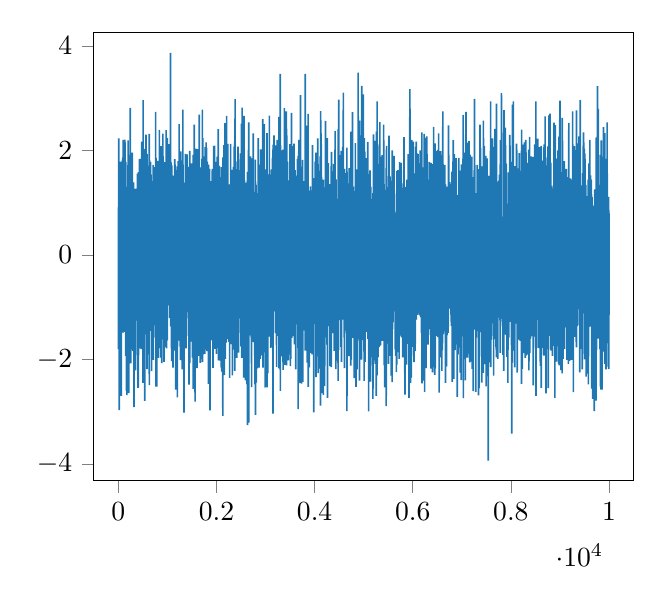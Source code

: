 % This file was created by matplotlib2tikz v0.6.17.
\begin{tikzpicture}

\definecolor{color0}{rgb}{0.122,0.467,0.706}

\begin{axis}[
xmin=-499.95, xmax=10498.95,
ymin=-4.323, ymax=4.253,
tick align=outside,
tick pos=left,
x grid style={white!69.02!black},
y grid style={white!69.02!black}
]
\addplot [semithick, color0, forget plot]
table {%
0 0.765
1 -1.802
2 0.909
3 -0.457
4 0.43
5 0.659
6 -0.413
7 2.23
8 1.778
9 -0.991
10 -0.338
11 0.018
12 -0.608
13 -1.321
14 0.367
15 -0.061
16 1.575
17 -2.967
18 1.023
19 -0.973
20 0.085
21 0.794
22 -2.011
23 -1.403
24 0.34
25 0.891
26 -0.129
27 0.345
28 -0.932
29 -0.397
30 0.312
31 0.13
32 -1.479
33 -0.939
34 1.339
35 0.983
36 0.061
37 -0.141
38 -0.462
39 0.413
40 0.573
41 0.274
42 0.184
43 -1.021
44 -1.173
45 0.586
46 0.481
47 -0.542
48 1.784
49 -0.217
50 -2.686
51 0.792
52 -0.881
53 -1.581
54 -0.192
55 -0.704
56 -0.472
57 -2.694
58 -0.055
59 0.804
60 0.913
61 0.1
62 -0.387
63 0.927
64 0.204
65 -1.296
66 -0.162
67 0.047
68 -1.378
69 -0.843
70 1.746
71 -0.214
72 -0.137
73 0.591
74 -0.332
75 1.386
76 -0.364
77 0.629
78 0.705
79 1.089
80 -1.057
81 -0.006
82 0.713
83 1.811
84 -0.094
85 0.91
86 -1.344
87 -0.824
88 1.861
89 -0.56
90 0.588
91 0.139
92 -0.158
93 0.62
94 -0.821
95 -1.486
96 -0.264
97 2.202
98 0.3
99 1.086
100 0.371
101 -1.073
102 0.837
103 -1.027
104 -0.582
105 -0.97
106 0.44
107 1.048
108 -0.061
109 -1.378
110 -0.195
111 0.49
112 0.735
113 -1.474
114 1.196
115 -1.39
116 1.541
117 -0.66
118 1.232
119 0.939
120 0.441
121 0.268
122 1.199
123 1.564
124 0.072
125 -0.45
126 0.883
127 -0.614
128 -0.966
129 0.511
130 -0.423
131 1.187
132 2.206
133 -0.019
134 -1.441
135 1.215
136 0.708
137 -0.277
138 2.153
139 -0.493
140 0.816
141 0.035
142 -0.004
143 0.505
144 0.093
145 -0.016
146 -0.789
147 0.649
148 -1.932
149 -1.548
150 0.776
151 1.78
152 1.369
153 1.64
154 0.257
155 -1.054
156 1.248
157 -1.041
158 1.026
159 -1.191
160 0.126
161 -0.626
162 0.936
163 0.486
164 -2.601
165 0.403
166 -0.977
167 1.102
168 -1.403
169 -0.633
170 0.051
171 0.432
172 -1.047
173 -1.306
174 -2.684
175 0.237
176 1.267
177 -0.205
178 -0.637
179 -0.313
180 -1.431
181 -0.882
182 0.004
183 -1.021
184 -1.409
185 0.385
186 -0.834
187 -0.099
188 1.302
189 -1.696
190 -0.772
191 -1.418
192 0.89
193 -1.514
194 -1.227
195 0.201
196 -0.161
197 0.096
198 2.19
199 -0.667
200 -0.636
201 0.407
202 -0.569
203 -0.138
204 0.707
205 0.569
206 -0.653
207 0.599
208 -1.134
209 0.215
210 0.847
211 0.649
212 -1.16
213 -2.646
214 -0.177
215 0.896
216 0.851
217 0.639
218 -1.645
219 0.346
220 -0.047
221 -0.335
222 0.63
223 1.013
224 0.693
225 1.354
226 -0.096
227 0.921
228 -0.466
229 0.071
230 -0.763
231 1.916
232 -0.278
233 1.029
234 1.028
235 -0.421
236 0.699
237 0.133
238 0.729
239 -0.095
240 -0.474
241 -0.846
242 0.673
243 2.813
244 -0.569
245 -0.24
246 0.791
247 0.086
248 0.57
249 -1.329
250 -0.04
251 1.603
252 -2.073
253 -0.321
254 -0.809
255 0.136
256 0.065
257 0.261
258 -0.625
259 1.694
260 -1.185
261 -0.318
262 0.306
263 -0.014
264 -0.021
265 0.897
266 -0.266
267 -0.587
268 1.23
269 -1.427
270 0.774
271 -1.54
272 -0.352
273 -1.391
274 -0.613
275 0.89
276 -1.198
277 -0.317
278 0.866
279 -0.405
280 -0.48
281 1.046
282 -0.008
283 1.956
284 -1.325
285 0.35
286 1.506
287 -0.286
288 -1.806
289 0.706
290 -0.05
291 0.166
292 0.738
293 -0.398
294 0.378
295 0.945
296 -0.22
297 -1.579
298 -1.224
299 -1.84
300 0.869
301 -1.635
302 -0.155
303 -0.25
304 0.072
305 0.737
306 -1.092
307 1.39
308 0.251
309 0.522
310 0.871
311 1.041
312 1.236
313 -0.527
314 0.661
315 -0.711
316 -0.884
317 0.92
318 -2.912
319 -0.509
320 0.276
321 -0.275
322 0.012
323 0.884
324 -1.522
325 -0.737
326 -1.169
327 -1.599
328 1.043
329 0.304
330 -1.28
331 -0.733
332 -1.598
333 0.619
334 0.48
335 1.142
336 0.06
337 -0.881
338 1.261
339 -1.046
340 -1.211
341 0.412
342 -0.196
343 0.772
344 -1.268
345 0.976
346 -0.87
347 -0.051
348 -2.208
349 0.017
350 0.956
351 -1.029
352 1.27
353 0.989
354 -0.79
355 -1.912
356 -0.267
357 0.311
358 0.392
359 -0.447
360 -1.046
361 0.709
362 -0.608
363 -0.822
364 0.939
365 0.556
366 -0.193
367 -0.852
368 0.382
369 -0.191
370 0.813
371 -0.082
372 -0.551
373 1.05
374 0.067
375 -0.208
376 -1.256
377 -0.924
378 0.065
379 0.352
380 0.014
381 0.078
382 -1.09
383 -0.223
384 0.616
385 -0.051
386 -1.115
387 1.555
388 -0.008
389 0.904
390 0.941
391 -1.229
392 -0.631
393 -0.467
394 1.096
395 -0.473
396 -0.359
397 -0.668
398 0.256
399 -0.014
400 -1.134
401 -2.542
402 0.683
403 -0.398
404 0.731
405 -0.609
406 -0.842
407 -0.239
408 -2.533
409 -1.335
410 1.584
411 0.276
412 1.174
413 0.145
414 -0.308
415 0.788
416 -0.179
417 -1.053
418 -0.18
419 0.927
420 0.031
421 0.06
422 -0.969
423 0.04
424 1.04
425 0.652
426 -1.382
427 1.258
428 1.149
429 1.838
430 -1.022
431 -0.566
432 -0.441
433 0.966
434 1.446
435 -0.798
436 -1.338
437 0.197
438 -1.097
439 1.837
440 -1.234
441 0.269
442 -0.341
443 -1.321
444 -1.788
445 0.445
446 -0.349
447 0.53
448 -0.408
449 0.387
450 0.923
451 1.108
452 -1.31
453 0.246
454 -0.702
455 -0.456
456 -0.84
457 -0.18
458 0.99
459 0.29
460 0.85
461 -0.758
462 1.552
463 0.911
464 -0.717
465 0.843
466 -1.8
467 -0.907
468 0.766
469 -0.058
470 -0.09
471 1.716
472 1.616
473 -0.382
474 -0.173
475 2.166
476 -0.031
477 0.848
478 0.663
479 -0.083
480 0.35
481 -0.175
482 -0.095
483 0.759
484 0.165
485 -1.005
486 -1.509
487 0.23
488 -0.211
489 1.884
490 0.283
491 -0.319
492 -0.083
493 0.744
494 0.451
495 -0.919
496 -1.021
497 0.657
498 1.164
499 -1.446
500 -0.235
501 -1.102
502 0.29
503 -2.447
504 1.585
505 2.96
506 -0.393
507 0.334
508 -0.645
509 0.434
510 -0.613
511 1.628
512 -1.147
513 -1.286
514 -0.102
515 -0.063
516 -0.738
517 -0.768
518 0.568
519 0.615
520 -1.19
521 0.967
522 -1.169
523 1.612
524 0.656
525 1.06
526 1.127
527 -0.262
528 -0.873
529 0.545
530 -0.022
531 -0.572
532 0.353
533 1.524
534 -0.539
535 0.356
536 0.681
537 -0.036
538 -2.792
539 -0.388
540 -0.118
541 2.028
542 -0.76
543 0.254
544 0.243
545 1.022
546 0.486
547 -0.163
548 -0.645
549 0.003
550 -0.241
551 -1.418
552 -0.26
553 0.925
554 -0.45
555 -0.692
556 -0.179
557 0.161
558 -0.412
559 -0.656
560 0.18
561 0.647
562 2.303
563 1.338
564 1.154
565 0.605
566 -0.863
567 0.043
568 0.515
569 -0.533
570 1.713
571 -1.429
572 0.035
573 -1.521
574 -0.483
575 0.027
576 0.004
577 1.542
578 0.551
579 -0.198
580 -0.554
581 0.27
582 -0.085
583 1.004
584 -2.184
585 -0.634
586 1.933
587 -1.902
588 1.617
589 -0.137
590 -0.274
591 0.708
592 0.73
593 0.057
594 -0.167
595 -1.186
596 -0.006
597 -1.549
598 -1.154
599 -1.027
600 -0.2
601 -0.174
602 -0.427
603 -0.62
604 0.939
605 0.253
606 0.894
607 1.709
608 -0.338
609 0.478
610 -1.297
611 -1.066
612 -1.682
613 0.399
614 -0.673
615 -0.194
616 -1.201
617 0.681
618 0.371
619 -0.452
620 -0.34
621 0.545
622 0.647
623 0.333
624 -0.985
625 -0.87
626 -1.3
627 1.474
628 0.71
629 2.315
630 -0.654
631 -2.492
632 1.21
633 0.947
634 -0.687
635 -1.376
636 1.811
637 -1.152
638 1.102
639 1.713
640 -0.086
641 -0.795
642 0.984
643 1.338
644 -0.971
645 -0.816
646 0.693
647 0.291
648 0.239
649 -0.315
650 0.332
651 -0.703
652 -1.455
653 1.609
654 -0.375
655 0.367
656 0.887
657 1.781
658 -0.744
659 -0.57
660 0.264
661 1.279
662 -0.446
663 -0.9
664 -0.64
665 0.888
666 0.582
667 1.01
668 1.537
669 0.599
670 0.395
671 0.196
672 0.216
673 -0.746
674 0.769
675 -0.306
676 -0.692
677 -0.541
678 -2.222
679 1.41
680 -0.516
681 0.526
682 -1.87
683 1.142
684 0.953
685 -1.608
686 -0.33
687 -0.679
688 -0.495
689 0.15
690 0.79
691 -0.423
692 -0.209
693 0.975
694 0.898
695 -0.135
696 0.346
697 -0.332
698 -0.386
699 -0.386
700 -0.826
701 1.19
702 0.931
703 1.309
704 -0.345
705 0.69
706 -0.042
707 0.297
708 1.724
709 0.2
710 -0.119
711 -2.007
712 -0.737
713 -0.583
714 -1.098
715 0.706
716 -1.102
717 0.264
718 -0.003
719 -0.54
720 -0.341
721 -0.855
722 1.036
723 0.394
724 0.084
725 -1.082
726 0.251
727 0.061
728 0.054
729 0.197
730 -0.595
731 -0.134
732 -0.698
733 -0.922
734 0.361
735 -0.326
736 0.853
737 -1.346
738 0.077
739 1.568
740 0.676
741 -0.576
742 0.211
743 0.689
744 1.681
745 -1.233
746 -0.048
747 1.054
748 -1.109
749 1.305
750 0.767
751 0.248
752 0.294
753 0.55
754 0.55
755 -1.582
756 -0.275
757 1.277
758 -0.381
759 2.738
760 -1.572
761 -0.007
762 0.859
763 -0.9
764 0.994
765 0.586
766 -2.52
767 1.856
768 -1.046
769 -1.369
770 1.022
771 0.451
772 0.829
773 0.571
774 0.817
775 -0.817
776 0.026
777 0.726
778 -0.096
779 0.932
780 -1.074
781 -2.518
782 -0.857
783 0.652
784 -0.608
785 -0.331
786 -0.919
787 -0.247
788 -0.569
789 1.025
790 0.073
791 -0.105
792 0.018
793 0.646
794 -0.573
795 -1.6
796 -0.505
797 -0.768
798 0.918
799 0.942
800 0.494
801 -0.171
802 0.562
803 0.183
804 -0.347
805 -0.8
806 -1.969
807 0.206
808 -0.216
809 1.797
810 -0.515
811 -0.909
812 -1.331
813 1.213
814 -0.581
815 -1.649
816 -1.762
817 0.022
818 0.005
819 -0.107
820 -1.243
821 0.003
822 -0.958
823 -1.781
824 1.028
825 0.007
826 -0.279
827 1.015
828 0.791
829 0.92
830 0.74
831 -0.998
832 -1.646
833 0.203
834 0.434
835 2.393
836 0.782
837 -0.367
838 -0.871
839 1.829
840 0.993
841 0.425
842 -0.999
843 -0.89
844 -1.335
845 -0.563
846 -0.876
847 -0.094
848 0.414
849 0.569
850 0.142
851 -1.014
852 -0.761
853 -1.023
854 1.334
855 -1.158
856 -0.268
857 0.502
858 0.294
859 0.046
860 -1.964
861 1.54
862 -1.041
863 -0.233
864 0.234
865 0.693
866 -0.489
867 -0.534
868 -0.365
869 -0.095
870 1.299
871 2.081
872 -0.311
873 -0.384
874 1.716
875 0.567
876 -0.822
877 1.383
878 -0.006
879 -0.796
880 -1.349
881 1.14
882 -0.205
883 -2.071
884 0.214
885 0.061
886 0.547
887 -0.173
888 1.755
889 -0.43
890 0.125
891 -0.338
892 0.222
893 -0.797
894 1.109
895 -1.614
896 -0.58
897 0.121
898 1.304
899 -0.1
900 -0.181
901 -0.116
902 -0.84
903 -0.056
904 -0.474
905 -0.855
906 1.243
907 2.322
908 1.036
909 0.836
910 1.886
911 -0.954
912 -0.413
913 -0.588
914 -0.482
915 -0.964
916 1.545
917 -0.879
918 -0.614
919 0.211
920 -1.522
921 1.17
922 -0.508
923 0.495
924 -0.911
925 -0.654
926 0.597
927 0.356
928 1.773
929 1.411
930 -2.048
931 0.253
932 -0.346
933 0.657
934 0.341
935 0.63
936 0.947
937 0.347
938 1.311
939 0.0
940 -0.809
941 -0.237
942 -1.002
943 0.162
944 -0.105
945 -0.248
946 -0.346
947 -0.499
948 0.194
949 -1.034
950 -1.119
951 0.371
952 -1.012
953 0.066
954 0.853
955 -0.381
956 -1.059
957 0.591
958 1.775
959 -0.947
960 1.77
961 -0.726
962 0.362
963 -0.798
964 0.292
965 0.282
966 0.134
967 -0.03
968 -1.761
969 0.508
970 -1.382
971 1.422
972 -0.595
973 0.392
974 2.389
975 -0.226
976 0.03
977 0.927
978 0.329
979 -0.784
980 1.903
981 -1.786
982 0.937
983 -1.758
984 -0.555
985 -0.932
986 -0.282
987 0.102
988 0.492
989 0.325
990 -1.418
991 0.35
992 0.301
993 1.14
994 1.732
995 0.332
996 -1.369
997 2.241
998 -1.633
999 1.308
1000 -1.208
1001 -0.131
1002 -0.584
1003 -0.46
1004 0.526
1005 0.452
1006 1.047
1007 0.665
1008 0.624
1009 -0.191
1010 -0.221
1011 1.364
1012 0.838
1013 0.632
1014 1.79
1015 0.709
1016 -0.153
1017 -0.722
1018 1.645
1019 0.663
1020 -0.956
1021 -0.343
1022 1.668
1023 -0.328
1024 0.112
1025 1.155
1026 -0.438
1027 0.104
1028 -0.078
1029 0.011
1030 2.016
1031 2.118
1032 -0.428
1033 0.507
1034 -0.966
1035 1.579
1036 -0.573
1037 -0.261
1038 -0.404
1039 0.851
1040 0.478
1041 0.647
1042 0.17
1043 -0.77
1044 -0.523
1045 0.188
1046 -0.768
1047 0.788
1048 -0.128
1049 -1.206
1050 1.03
1051 1.71
1052 -0.678
1053 -0.129
1054 -0.508
1055 1.788
1056 -0.307
1057 0.479
1058 -1.009
1059 0.149
1060 0.433
1061 3.863
1062 1.665
1063 -0.042
1064 1.175
1065 -0.531
1066 0.878
1067 0.947
1068 -1.368
1069 1.014
1070 -0.022
1071 1.059
1072 -0.94
1073 1.768
1074 -0.743
1075 0.862
1076 0.582
1077 0.082
1078 -0.759
1079 -0.473
1080 0.55
1081 0.643
1082 -0.109
1083 -0.485
1084 -1.785
1085 0.454
1086 0.278
1087 -2.03
1088 -1.107
1089 1.707
1090 -0.556
1091 1.714
1092 0.79
1093 0.556
1094 -1.97
1095 -0.11
1096 -1.17
1097 0.763
1098 -0.925
1099 0.124
1100 0.699
1101 0.287
1102 1.071
1103 -1.168
1104 0.304
1105 0.22
1106 0.282
1107 -0.657
1108 1.228
1109 -0.766
1110 -0.034
1111 -0.232
1112 1.13
1113 -2.156
1114 0.349
1115 1.518
1116 -0.812
1117 0.765
1118 -0.969
1119 -0.792
1120 -0.13
1121 -1.161
1122 -0.037
1123 0.168
1124 -1.618
1125 -1.108
1126 -0.612
1127 -1.368
1128 -0.745
1129 -0.24
1130 -0.342
1131 -1.83
1132 -1.187
1133 0.921
1134 -0.519
1135 -0.297
1136 -0.869
1137 0.397
1138 -1.17
1139 -1.353
1140 0.92
1141 -0.598
1142 -0.326
1143 -0.014
1144 -0.379
1145 -0.067
1146 1.287
1147 -0.163
1148 -0.997
1149 1.832
1150 -0.681
1151 0.253
1152 1.255
1153 -0.803
1154 -0.334
1155 1.697
1156 -1.636
1157 1.729
1158 0.758
1159 1.078
1160 0.743
1161 -0.487
1162 -1.371
1163 1.356
1164 -0.289
1165 -1.048
1166 -0.479
1167 -0.013
1168 0.249
1169 -2.575
1170 0.999
1171 0.256
1172 -1.83
1173 -0.748
1174 0.621
1175 0.663
1176 1.621
1177 -0.31
1178 -1.021
1179 -1.512
1180 -0.232
1181 -1.601
1182 1.175
1183 -1.109
1184 0.68
1185 0.08
1186 0.388
1187 -1.902
1188 -1.329
1189 -0.425
1190 0.119
1191 -0.144
1192 -0.541
1193 -0.296
1194 -0.812
1195 0.184
1196 -0.34
1197 0.968
1198 1.692
1199 -1.13
1200 -0.569
1201 -0.645
1202 -0.634
1203 -2.726
1204 -0.22
1205 0.046
1206 0.491
1207 0.213
1208 1.295
1209 0.487
1210 -0.866
1211 1.068
1212 -0.517
1213 -0.551
1214 -1.282
1215 -0.224
1216 0.337
1217 -0.159
1218 -1.561
1219 -0.713
1220 1.792
1221 1.302
1222 1.067
1223 1.188
1224 -0.067
1225 -0.904
1226 -1.251
1227 1.163
1228 0.987
1229 -1.042
1230 0.617
1231 -0.138
1232 -0.434
1233 -0.551
1234 0.047
1235 -1.165
1236 -0.12
1237 1.197
1238 2.501
1239 0.227
1240 0.618
1241 -1.272
1242 -0.828
1243 -0.244
1244 -0.989
1245 -1.641
1246 0.627
1247 -0.67
1248 1.421
1249 -0.458
1250 0.27
1251 0.158
1252 0.622
1253 -0.133
1254 -0.931
1255 0.438
1256 -0.636
1257 -0.612
1258 -0.67
1259 0.068
1260 -0.101
1261 -1.753
1262 0.606
1263 -0.241
1264 -2.01
1265 -0.841
1266 -0.835
1267 0.647
1268 0.923
1269 0.72
1270 1.083
1271 0.221
1272 1.981
1273 0.523
1274 -0.021
1275 0.917
1276 -0.32
1277 -0.303
1278 0.98
1279 0.704
1280 1.067
1281 0.083
1282 0.541
1283 -0.839
1284 0.2
1285 0.101
1286 0.977
1287 0.854
1288 -0.04
1289 -1.482
1290 1.195
1291 -0.473
1292 -0.88
1293 -0.616
1294 -0.706
1295 0.143
1296 1.578
1297 0.058
1298 0.169
1299 0.852
1300 -2.189
1301 0.04
1302 -0.605
1303 0.149
1304 -1.363
1305 1.245
1306 0.127
1307 -0.208
1308 -0.586
1309 -0.593
1310 0.593
1311 -1.874
1312 -1.557
1313 -0.096
1314 2.778
1315 1.331
1316 0.435
1317 0.061
1318 -1.089
1319 -0.104
1320 1.727
1321 0.526
1322 0.908
1323 -1.851
1324 1.135
1325 0.169
1326 -0.505
1327 -1.029
1328 -0.202
1329 -1.356
1330 1.282
1331 -0.646
1332 -0.317
1333 -0.793
1334 -0.452
1335 -0.878
1336 -0.875
1337 0.454
1338 0.42
1339 -3.018
1340 0.964
1341 1.079
1342 0.78
1343 0.213
1344 0.127
1345 1.383
1346 1.019
1347 0.086
1348 1.239
1349 -1.077
1350 0.252
1351 -0.538
1352 -0.099
1353 -0.812
1354 0.198
1355 1.075
1356 -0.147
1357 -0.035
1358 1.214
1359 -0.521
1360 -1.584
1361 0.535
1362 -0.818
1363 -1.477
1364 -0.292
1365 0.474
1366 1.776
1367 1.649
1368 -0.151
1369 1.933
1370 -0.346
1371 0.877
1372 0.343
1373 -0.368
1374 1.89
1375 -0.315
1376 0.373
1377 -1.79
1378 1.839
1379 0.932
1380 1.39
1381 0.043
1382 0.506
1383 -0.504
1384 0.805
1385 0.021
1386 -0.135
1387 -0.198
1388 -1.549
1389 0.659
1390 -0.787
1391 0.046
1392 -0.767
1393 -1.095
1394 -0.225
1395 -0.576
1396 -0.607
1397 0.198
1398 0.276
1399 0.023
1400 -0.206
1401 1.922
1402 -0.754
1403 0.275
1404 -0.962
1405 0.745
1406 -0.177
1407 1.513
1408 0.886
1409 -1.042
1410 0.817
1411 -0.387
1412 0.174
1413 0.602
1414 0.002
1415 -0.772
1416 0.272
1417 -0.468
1418 0.852
1419 -0.44
1420 0.524
1421 1.686
1422 0.939
1423 -0.674
1424 1.041
1425 -0.98
1426 -0.965
1427 0.089
1428 -0.907
1429 -0.903
1430 -0.142
1431 0.456
1432 -0.871
1433 -1.156
1434 0.434
1435 -1.211
1436 -0.332
1437 0.276
1438 0.113
1439 0.705
1440 -2.483
1441 -0.103
1442 -0.185
1443 -1.249
1444 -0.673
1445 -2.015
1446 -0.086
1447 -0.761
1448 0.812
1449 -0.413
1450 -0.593
1451 1.441
1452 1.225
1453 0.12
1454 -1.613
1455 1.992
1456 -2.07
1457 0.357
1458 -0.83
1459 0.741
1460 -0.002
1461 -0.538
1462 -0.698
1463 -0.048
1464 0.755
1465 -0.063
1466 -1.133
1467 -0.129
1468 -1.523
1469 -1.515
1470 0.343
1471 0.386
1472 0.217
1473 -0.309
1474 0.833
1475 -0.815
1476 0.016
1477 1.39
1478 -0.953
1479 -0.308
1480 -0.572
1481 -0.474
1482 -0.131
1483 0.814
1484 -0.764
1485 -0.681
1486 0.512
1487 -0.9
1488 0.802
1489 -0.62
1490 0.822
1491 -1.659
1492 1.726
1493 0.275
1494 0.046
1495 -0.218
1496 0.1
1497 1.753
1498 1.496
1499 -0.658
1500 0.761
1501 -1.038
1502 -0.371
1503 0.161
1504 0.769
1505 -1.414
1506 -0.307
1507 1.04
1508 -0.902
1509 -1.963
1510 -0.182
1511 -0.985
1512 -1.351
1513 0.777
1514 1.441
1515 -0.933
1516 0.9
1517 -0.634
1518 -1.437
1519 -0.174
1520 -1.218
1521 0.814
1522 0.08
1523 0.072
1524 1.916
1525 0.96
1526 -2.564
1527 -0.409
1528 -2.019
1529 0.662
1530 0.057
1531 0.291
1532 0.793
1533 -0.421
1534 -0.317
1535 0.423
1536 1.305
1537 -0.767
1538 0.702
1539 1.527
1540 -0.335
1541 -0.835
1542 1.303
1543 1.04
1544 -0.009
1545 -0.021
1546 0.015
1547 2.492
1548 -0.277
1549 0.305
1550 0.629
1551 -0.457
1552 -0.241
1553 1.403
1554 0.282
1555 -1.772
1556 -1.418
1557 -0.119
1558 -0.958
1559 -0.779
1560 -0.582
1561 -1.485
1562 -0.035
1563 -2.537
1564 -2.804
1565 0.181
1566 0.719
1567 -1.66
1568 -0.127
1569 -0.557
1570 -0.876
1571 -1.01
1572 1.13
1573 -0.945
1574 0.64
1575 0.982
1576 0.14
1577 2.031
1578 -0.812
1579 -0.086
1580 0.64
1581 -2.151
1582 0.897
1583 0.257
1584 0.023
1585 -0.147
1586 1.046
1587 0.078
1588 0.556
1589 -0.655
1590 1.231
1591 0.818
1592 0.148
1593 1.127
1594 0.834
1595 -0.604
1596 0.292
1597 -0.709
1598 -0.147
1599 -1.376
1600 -1.191
1601 -2.164
1602 0.812
1603 -0.935
1604 -1.195
1605 0.743
1606 0.946
1607 0.246
1608 0.627
1609 -0.127
1610 -0.582
1611 -1.592
1612 -1.887
1613 -1.465
1614 -0.747
1615 -0.851
1616 -1.091
1617 0.521
1618 2.025
1619 1.029
1620 -0.566
1621 -0.115
1622 -0.003
1623 -0.073
1624 -0.194
1625 0.26
1626 -0.293
1627 0.345
1628 0.994
1629 -1.343
1630 -0.02
1631 0.859
1632 -0.285
1633 -0.077
1634 -1.931
1635 -0.803
1636 -0.501
1637 -0.595
1638 -0.146
1639 1.058
1640 -1.727
1641 1.306
1642 1.076
1643 -0.977
1644 -0.394
1645 -0.223
1646 -1.378
1647 -1.32
1648 2.682
1649 -1.069
1650 0.818
1651 -0.486
1652 -1.011
1653 0.853
1654 -0.146
1655 -1.101
1656 -1.618
1657 -0.509
1658 1.132
1659 -1.404
1660 -1.586
1661 -0.849
1662 0.435
1663 -1.351
1664 1.319
1665 1.561
1666 0.679
1667 1.029
1668 -1.547
1669 -2.065
1670 -0.187
1671 1.675
1672 0.393
1673 0.409
1674 0.241
1675 -1.049
1676 -0.646
1677 0.307
1678 -0.468
1679 0.382
1680 0.286
1681 -0.273
1682 1.102
1683 -1.684
1684 0.498
1685 -0.564
1686 1.082
1687 -1.995
1688 1.18
1689 -1.179
1690 0.251
1691 0.318
1692 0.152
1693 -0.478
1694 -0.315
1695 0.29
1696 -0.414
1697 0.069
1698 0.327
1699 0.195
1700 -1.709
1701 -0.015
1702 0.496
1703 1.835
1704 -0.6
1705 -0.619
1706 -1.912
1707 0.286
1708 0.431
1709 -0.161
1710 0.39
1711 -0.394
1712 2.781
1713 -1.058
1714 0.493
1715 -0.833
1716 -2.051
1717 0.046
1718 0.565
1719 0.571
1720 -1.91
1721 -1.465
1722 2.235
1723 -1.83
1724 -0.685
1725 0.483
1726 -0.901
1727 1.575
1728 0.883
1729 -0.656
1730 -0.15
1731 -0.108
1732 1.311
1733 -1.791
1734 0.192
1735 0.805
1736 0.979
1737 -0.475
1738 0.434
1739 1.886
1740 1.189
1741 -0.432
1742 1.328
1743 0.792
1744 0.838
1745 -0.6
1746 1.236
1747 -1.134
1748 -1.808
1749 0.169
1750 1.019
1751 0.632
1752 1.805
1753 0.212
1754 -1.343
1755 -0.458
1756 0.397
1757 -0.414
1758 0.253
1759 -1.892
1760 -1.261
1761 0.217
1762 -0.609
1763 0.006
1764 0.056
1765 -0.382
1766 -0.995
1767 1.318
1768 0.334
1769 1.241
1770 -1.069
1771 0.022
1772 2.062
1773 -0.715
1774 -1.807
1775 0.918
1776 1.399
1777 0.343
1778 -0.146
1779 1.007
1780 -0.166
1781 0.912
1782 0.116
1783 -1.415
1784 0.367
1785 0.282
1786 -0.114
1787 -0.759
1788 1.796
1789 2.151
1790 -0.09
1791 0.574
1792 -0.999
1793 1.264
1794 -0.234
1795 -0.007
1796 1.062
1797 -1.096
1798 1.269
1799 2.052
1800 0.623
1801 0.952
1802 0.86
1803 0.472
1804 -0.626
1805 -0.97
1806 -1.842
1807 -0.098
1808 -0.102
1809 -1.401
1810 -0.223
1811 -0.495
1812 -0.873
1813 1.785
1814 0.978
1815 -0.857
1816 0.604
1817 -1.011
1818 0.53
1819 1.165
1820 -0.994
1821 0.104
1822 -0.708
1823 0.548
1824 1.025
1825 -1.139
1826 -0.055
1827 -0.016
1828 0.115
1829 0.047
1830 -0.839
1831 -1.202
1832 0.994
1833 0.027
1834 0.996
1835 -1.0
1836 -0.658
1837 -2.468
1838 1.725
1839 -0.999
1840 -0.101
1841 0.61
1842 1.177
1843 0.215
1844 0.276
1845 0.631
1846 -1.305
1847 -0.017
1848 -0.757
1849 1.093
1850 -0.185
1851 -1.051
1852 0.429
1853 -1.137
1854 0.087
1855 0.637
1856 -0.292
1857 1.646
1858 -0.197
1859 0.127
1860 1.242
1861 -1.587
1862 -0.253
1863 0.435
1864 0.957
1865 -0.344
1866 -0.748
1867 -0.988
1868 -2.973
1869 0.942
1870 -0.251
1871 0.114
1872 -0.511
1873 -0.646
1874 1.413
1875 0.296
1876 -0.533
1877 -0.597
1878 0.295
1879 1.032
1880 0.542
1881 -1.529
1882 0.785
1883 0.395
1884 -0.643
1885 0.793
1886 -0.148
1887 -0.545
1888 -0.652
1889 0.118
1890 0.052
1891 -0.124
1892 0.474
1893 -1.635
1894 0.101
1895 0.301
1896 -0.033
1897 0.322
1898 0.457
1899 -0.125
1900 0.295
1901 -0.124
1902 -0.963
1903 -1.143
1904 -0.488
1905 -1.362
1906 1.193
1907 0.236
1908 -0.473
1909 -1.539
1910 0.466
1911 -0.532
1912 1.611
1913 1.086
1914 0.259
1915 0.656
1916 0.202
1917 1.647
1918 -0.078
1919 -0.623
1920 -0.812
1921 0.312
1922 0.456
1923 1.219
1924 -0.493
1925 0.457
1926 1.338
1927 -0.097
1928 -1.147
1929 -1.348
1930 -2.161
1931 0.879
1932 0.129
1933 0.438
1934 -1.188
1935 -0.861
1936 0.575
1937 -0.862
1938 0.566
1939 0.435
1940 0.035
1941 -0.428
1942 2.084
1943 0.293
1944 1.839
1945 0.315
1946 0.251
1947 0.567
1948 -1.131
1949 -0.307
1950 -0.164
1951 -1.172
1952 -0.065
1953 -0.679
1954 0.433
1955 -1.441
1956 -1.046
1957 -1.216
1958 -1.397
1959 0.921
1960 0.566
1961 0.409
1962 2.092
1963 0.196
1964 0.743
1965 -1.799
1966 -0.899
1967 0.578
1968 0.27
1969 -0.441
1970 0.035
1971 -0.751
1972 0.427
1973 0.613
1974 0.754
1975 1.13
1976 -0.329
1977 0.49
1978 -0.296
1979 -0.473
1980 0.869
1981 0.276
1982 0.841
1983 -0.844
1984 1.78
1985 -0.471
1986 0.024
1987 0.296
1988 0.215
1989 -0.697
1990 -0.567
1991 -0.72
1992 -0.435
1993 -0.687
1994 1.183
1995 -0.563
1996 0.218
1997 -1.893
1998 -0.784
1999 0.805
2000 1.747
2001 0.416
2002 0.211
2003 1.163
2004 -0.714
2005 0.001
2006 -1.433
2007 0.044
2008 0.392
2009 0.078
2010 0.616
2011 -1.669
2012 0.143
2013 -1.779
2014 1.88
2015 0.896
2016 0.561
2017 -1.259
2018 -1.161
2019 0.076
2020 0.221
2021 1.038
2022 0.624
2023 0.348
2024 0.379
2025 -0.683
2026 0.225
2027 -0.012
2028 0.305
2029 -1.148
2030 -0.783
2031 -0.094
2032 0.347
2033 -0.225
2034 2.406
2035 -1.475
2036 1.414
2037 -0.672
2038 0.308
2039 1.261
2040 -0.469
2041 -2.018
2042 1.503
2043 0.228
2044 0.086
2045 0.315
2046 -1.862
2047 -0.081
2048 0.777
2049 -0.118
2050 -0.549
2051 -0.716
2052 0.068
2053 0.466
2054 -1.809
2055 1.118
2056 0.303
2057 -0.923
2058 1.705
2059 0.083
2060 1.07
2061 -0.558
2062 0.053
2063 -0.517
2064 -2.023
2065 0.554
2066 1.269
2067 0.181
2068 -0.077
2069 -0.333
2070 1.49
2071 -0.348
2072 0.297
2073 -0.259
2074 -0.639
2075 -0.438
2076 -0.048
2077 -1.348
2078 0.609
2079 -0.485
2080 -0.355
2081 0.29
2082 0.884
2083 -0.305
2084 0.582
2085 -0.947
2086 0.462
2087 1.104
2088 0.422
2089 -0.35
2090 -0.791
2091 -0.22
2092 -0.119
2093 -0.43
2094 -2.15
2095 1.335
2096 0.289
2097 0.23
2098 0.507
2099 1.68
2100 0.252
2101 -0.729
2102 1.529
2103 0.128
2104 0.098
2105 0.678
2106 -1.994
2107 -2.233
2108 -1.026
2109 -1.519
2110 0.844
2111 0.73
2112 0.829
2113 -1.822
2114 -1.941
2115 -2.066
2116 -0.698
2117 0.939
2118 -0.911
2119 -1.232
2120 1.571
2121 1.31
2122 0.44
2123 0.312
2124 0.013
2125 0.869
2126 -0.687
2127 0.824
2128 -1.07
2129 -3.081
2130 -0.932
2131 0.816
2132 0.245
2133 0.587
2134 1.867
2135 -0.347
2136 -1.003
2137 1.173
2138 0.428
2139 -0.901
2140 -0.363
2141 0.992
2142 -0.661
2143 1.524
2144 -0.351
2145 1.099
2146 0.657
2147 0.937
2148 0.003
2149 0.516
2150 0.197
2151 -0.053
2152 0.689
2153 2.102
2154 -0.05
2155 -0.035
2156 -0.776
2157 -2.301
2158 0.017
2159 -0.223
2160 0.598
2161 1.39
2162 0.212
2163 0.396
2164 0.74
2165 -0.744
2166 0.19
2167 1.46
2168 -0.052
2169 -0.572
2170 1.596
2171 0.163
2172 1.441
2173 2.523
2174 0.026
2175 0.326
2176 -1.827
2177 -1.472
2178 1.491
2179 0.066
2180 -1.99
2181 0.523
2182 0.01
2183 0.051
2184 0.317
2185 -1.134
2186 1.712
2187 -0.96
2188 -0.192
2189 1.292
2190 2.086
2191 -0.48
2192 2.236
2193 0.597
2194 -0.721
2195 -0.363
2196 -0.857
2197 1.081
2198 0.345
2199 1.574
2200 0.484
2201 -1.68
2202 -0.523
2203 0.016
2204 -0.012
2205 -0.531
2206 2.659
2207 0.556
2208 -0.173
2209 0.879
2210 0.424
2211 0.517
2212 0.156
2213 0.156
2214 0.063
2215 -0.98
2216 0.0
2217 -0.454
2218 -0.539
2219 -1.066
2220 -0.25
2221 0.818
2222 -0.037
2223 -0.157
2224 -0.862
2225 -0.457
2226 -0.548
2227 1.425
2228 2.12
2229 -0.486
2230 1.012
2231 -1.609
2232 2.124
2233 0.002
2234 -0.483
2235 0.451
2236 0.394
2237 -0.025
2238 0.639
2239 -0.066
2240 -1.18
2241 0.284
2242 0.579
2243 0.474
2244 -0.35
2245 0.3
2246 -0.165
2247 -1.006
2248 -0.326
2249 -0.342
2250 1.351
2251 -0.062
2252 0.11
2253 0.57
2254 0.751
2255 -1.664
2256 -1.535
2257 -1.055
2258 -0.411
2259 -1.526
2260 -1.229
2261 0.653
2262 1.112
2263 -0.153
2264 0.782
2265 0.149
2266 0.312
2267 -1.093
2268 -2.354
2269 -0.31
2270 0.341
2271 0.83
2272 -0.606
2273 -0.99
2274 -0.584
2275 -0.203
2276 -1.131
2277 -0.045
2278 0.04
2279 -0.644
2280 0.129
2281 0.042
2282 -0.468
2283 -1.161
2284 0.7
2285 -1.658
2286 0.89
2287 -0.387
2288 2.126
2289 -0.279
2290 -0.337
2291 1.014
2292 1.174
2293 -0.893
2294 -0.362
2295 -0.839
2296 -0.57
2297 -0.373
2298 -0.838
2299 -0.263
2300 1.453
2301 0.144
2302 1.407
2303 -0.244
2304 -0.137
2305 0.09
2306 -1.705
2307 0.199
2308 -1.26
2309 -1.284
2310 1.458
2311 -0.147
2312 1.629
2313 0.475
2314 -1.37
2315 0.464
2316 0.162
2317 0.022
2318 -0.439
2319 -0.504
2320 1.041
2321 -1.079
2322 -0.796
2323 -2.304
2324 -1.096
2325 0.282
2326 -0.22
2327 -0.442
2328 0.338
2329 0.583
2330 0.917
2331 0.38
2332 -1.257
2333 -0.159
2334 -0.893
2335 0.654
2336 0.492
2337 0.667
2338 0.414
2339 0.043
2340 -0.125
2341 -1.811
2342 -0.268
2343 1.683
2344 -0.909
2345 0.371
2346 0.406
2347 -0.379
2348 -1.225
2349 -0.382
2350 -0.537
2351 -0.014
2352 0.912
2353 0.891
2354 0.075
2355 0.425
2356 0.207
2357 0.174
2358 0.373
2359 0.906
2360 0.111
2361 1.748
2362 -0.694
2363 2.063
2364 -0.391
2365 -0.444
2366 0.147
2367 2.09
2368 -0.339
2369 1.105
2370 0.447
2371 -2.22
2372 -1.577
2373 1.738
2374 2.601
2375 0.82
2376 0.783
2377 -1.766
2378 0.04
2379 2.981
2380 0.368
2381 0.038
2382 0.688
2383 0.108
2384 -1.006
2385 -1.403
2386 -0.126
2387 -0.622
2388 -0.223
2389 1.313
2390 -0.199
2391 -0.286
2392 0.293
2393 -0.058
2394 1.788
2395 0.489
2396 1.641
2397 -0.287
2398 -1.137
2399 -1.081
2400 -0.416
2401 0.22
2402 0.643
2403 1.197
2404 -1.942
2405 -1.256
2406 1.212
2407 0.91
2408 0.358
2409 0.023
2410 0.206
2411 0.558
2412 -0.509
2413 -1.967
2414 -0.916
2415 -1.711
2416 0.748
2417 -1.329
2418 -0.559
2419 0.305
2420 -0.847
2421 1.53
2422 -0.132
2423 -0.387
2424 -0.335
2425 1.351
2426 0.962
2427 -0.82
2428 1.337
2429 -0.77
2430 1.278
2431 -0.476
2432 -1.111
2433 -0.825
2434 -0.459
2435 -0.464
2436 0.463
2437 -0.215
2438 -0.758
2439 2.072
2440 0.237
2441 -0.271
2442 1.827
2443 0.865
2444 -0.776
2445 0.656
2446 -0.884
2447 0.806
2448 -1.87
2449 -1.405
2450 1.001
2451 0.357
2452 -0.051
2453 -1.109
2454 -0.899
2455 0.825
2456 -0.887
2457 0.807
2458 -0.061
2459 0.032
2460 -0.219
2461 1.381
2462 -0.076
2463 -0.401
2464 -0.409
2465 -0.252
2466 -0.585
2467 0.049
2468 0.809
2469 0.301
2470 1.454
2471 -1.216
2472 0.023
2473 1.622
2474 -0.093
2475 0.352
2476 1.322
2477 -0.862
2478 0.228
2479 1.299
2480 0.211
2481 -0.3
2482 0.036
2483 -0.388
2484 -0.754
2485 0.527
2486 0.659
2487 0.033
2488 1.322
2489 1.944
2490 -0.132
2491 0.225
2492 -1.49
2493 0.217
2494 -0.482
2495 0.68
2496 -0.658
2497 -1.228
2498 -0.852
2499 -0.299
2500 -1.748
2501 0.654
2502 1.491
2503 -0.366
2504 1.363
2505 0.469
2506 -0.192
2507 -0.574
2508 -0.491
2509 -0.66
2510 2.51
2511 -1.525
2512 1.315
2513 0.242
2514 -1.97
2515 1.185
2516 0.614
2517 -0.994
2518 -0.086
2519 0.995
2520 0.863
2521 -0.855
2522 2.816
2523 0.332
2524 0.394
2525 -1.837
2526 -0.5
2527 0.6
2528 -0.798
2529 0.615
2530 0.368
2531 -1.069
2532 1.22
2533 0.391
2534 -0.892
2535 0.633
2536 0.334
2537 -0.127
2538 -0.901
2539 0.28
2540 -0.824
2541 0.518
2542 0.845
2543 0.043
2544 0.69
2545 -0.397
2546 -1.33
2547 -1.559
2548 -1.625
2549 -0.12
2550 1.932
2551 0.329
2552 -0.572
2553 1.297
2554 -0.047
2555 0.656
2556 -2.345
2557 -0.068
2558 -0.473
2559 -0.072
2560 2.658
2561 0.7
2562 1.611
2563 0.969
2564 1.208
2565 -0.502
2566 -1.357
2567 -0.91
2568 0.148
2569 -1.499
2570 -0.492
2571 1.427
2572 0.696
2573 -0.315
2574 0.058
2575 -0.011
2576 -0.054
2577 0.837
2578 0.824
2579 -2.107
2580 1.027
2581 0.524
2582 -0.366
2583 -0.841
2584 -0.728
2585 -0.552
2586 0.273
2587 0.66
2588 0.04
2589 -0.027
2590 -2.398
2591 0.329
2592 1.38
2593 0.48
2594 -1.501
2595 -0.341
2596 0.364
2597 -0.216
2598 0.291
2599 0.362
2600 0.492
2601 0.293
2602 -0.085
2603 -2.04
2604 -0.005
2605 0.282
2606 -0.108
2607 -1.09
2608 -1.312
2609 -2.186
2610 -1.365
2611 -0.997
2612 -0.051
2613 0.732
2614 0.348
2615 1.103
2616 -0.729
2617 -0.747
2618 -0.632
2619 -2.473
2620 -0.58
2621 -0.717
2622 0.83
2623 1.112
2624 1.402
2625 -0.486
2626 1.008
2627 1.047
2628 0.895
2629 -0.621
2630 1.588
2631 -1.612
2632 -0.151
2633 -3.255
2634 0.411
2635 1.536
2636 -1.081
2637 1.071
2638 0.722
2639 1.29
2640 -0.447
2641 -0.192
2642 0.261
2643 0.427
2644 -0.18
2645 -1.392
2646 -0.205
2647 -0.995
2648 -1.069
2649 -1.901
2650 -2.665
2651 2.006
2652 0.736
2653 0.403
2654 0.824
2655 0.245
2656 -3.21
2657 -0.58
2658 2.536
2659 0.222
2660 -0.503
2661 -0.528
2662 0.33
2663 0.119
2664 1.105
2665 0.264
2666 0.588
2667 0.668
2668 -0.908
2669 -0.166
2670 -0.23
2671 -1.248
2672 0.45
2673 -1.539
2674 -0.694
2675 -0.648
2676 -0.214
2677 -1.32
2678 0.288
2679 -1.014
2680 -1.097
2681 0.32
2682 -0.344
2683 0.228
2684 0.72
2685 0.028
2686 1.51
2687 -0.021
2688 0.178
2689 -0.175
2690 -0.827
2691 -0.363
2692 0.358
2693 -0.801
2694 0.336
2695 0.697
2696 1.884
2697 -0.095
2698 0.66
2699 0.461
2700 -0.618
2701 0.188
2702 -0.742
2703 -1.055
2704 0.721
2705 0.251
2706 -1.578
2707 -1.218
2708 -0.366
2709 -0.974
2710 -1.174
2711 0.183
2712 0.986
2713 1.642
2714 1.846
2715 -2.53
2716 1.045
2717 -0.181
2718 -1.062
2719 -1.498
2720 -1.205
2721 1.63
2722 -1.119
2723 0.066
2724 0.811
2725 0.083
2726 -0.568
2727 -0.696
2728 0.143
2729 0.046
2730 0.366
2731 0.824
2732 1.594
2733 0.429
2734 -0.668
2735 -1.56
2736 -0.415
2737 -1.315
2738 0.648
2739 1.06
2740 -0.713
2741 -0.125
2742 -0.009
2743 0.228
2744 -0.041
2745 0.771
2746 -1.661
2747 0.432
2748 0.613
2749 0.574
2750 2.324
2751 0.053
2752 0.099
2753 -0.243
2754 0.38
2755 -0.131
2756 0.249
2757 0.432
2758 -0.031
2759 -0.256
2760 -0.362
2761 -1.532
2762 -1.092
2763 0.747
2764 -0.602
2765 0.403
2766 -1.276
2767 0.516
2768 -0.445
2769 -0.825
2770 0.259
2771 -1.03
2772 -0.855
2773 0.351
2774 -1.681
2775 0.35
2776 0.084
2777 -1.93
2778 -0.127
2779 0.531
2780 0.045
2781 0.186
2782 0.6
2783 -0.345
2784 -0.478
2785 -2.47
2786 0.179
2787 1.206
2788 -0.083
2789 -0.998
2790 0.522
2791 1.026
2792 1.033
2793 1.823
2794 -0.952
2795 0.372
2796 -3.061
2797 1.04
2798 -0.22
2799 -0.965
2800 0.425
2801 -0.196
2802 0.629
2803 0.909
2804 -0.019
2805 -0.226
2806 -0.985
2807 0.697
2808 1.338
2809 -1.402
2810 0.186
2811 0.598
2812 -2.445
2813 -1.345
2814 -0.004
2815 0.77
2816 0.015
2817 -0.085
2818 -0.588
2819 -0.243
2820 -0.391
2821 -0.665
2822 0.591
2823 1.184
2824 0.35
2825 1.017
2826 -0.22
2827 -0.12
2828 -0.547
2829 -2.17
2830 -1.163
2831 -1.447
2832 -0.381
2833 -1.985
2834 -0.356
2835 -0.494
2836 -1.223
2837 -0.292
2838 -0.28
2839 -0.308
2840 -0.416
2841 1.095
2842 -0.806
2843 1.008
2844 -0.552
2845 -1.946
2846 0.026
2847 0.549
2848 -1.41
2849 -0.032
2850 2.236
2851 -0.887
2852 -0.259
2853 0.829
2854 -1.526
2855 1.132
2856 -0.51
2857 0.775
2858 0.734
2859 -1.012
2860 -0.358
2861 -0.378
2862 1.709
2863 -1.023
2864 -0.614
2865 -2.156
2866 0.166
2867 -0.478
2868 1.727
2869 -1.4
2870 -1.221
2871 0.592
2872 -0.397
2873 -0.778
2874 1.106
2875 -0.484
2876 0.688
2877 -0.21
2878 -0.639
2879 0.847
2880 -0.876
2881 0.709
2882 1.658
2883 -0.338
2884 0.757
2885 0.098
2886 1.108
2887 0.112
2888 1.001
2889 -0.227
2890 1.06
2891 -1.484
2892 -1.988
2893 0.43
2894 -0.948
2895 -0.076
2896 -0.166
2897 0.002
2898 0.828
2899 0.729
2900 0.161
2901 1.006
2902 0.212
2903 2.02
2904 0.87
2905 0.631
2906 1.234
2907 0.761
2908 0.664
2909 0.26
2910 -1.921
2911 -0.819
2912 0.842
2913 -0.265
2914 -0.235
2915 1.463
2916 0.877
2917 0.428
2918 0.836
2919 0.788
2920 -0.607
2921 -1.55
2922 -0.368
2923 -1.887
2924 -0.004
2925 1.285
2926 0.568
2927 -1.114
2928 0.5
2929 1.196
2930 -0.459
2931 -0.442
2932 -1.784
2933 1.714
2934 -0.67
2935 -0.372
2936 1.363
2937 -0.578
2938 -0.246
2939 0.934
2940 -1.353
2941 2.596
2942 -1.604
2943 -1.21
2944 1.399
2945 0.096
2946 0.773
2947 -0.135
2948 0.194
2949 -2.158
2950 0.505
2951 1.053
2952 -0.212
2953 1.862
2954 0.565
2955 -0.227
2956 -0.393
2957 1.22
2958 -1.278
2959 -0.565
2960 1.448
2961 -1.597
2962 1.519
2963 0.075
2964 0.578
2965 0.964
2966 -0.317
2967 1.223
2968 -0.08
2969 -0.297
2970 0.665
2971 0.756
2972 -0.119
2973 -0.04
2974 2.502
2975 -1.743
2976 -0.58
2977 -0.068
2978 0.834
2979 0.905
2980 -0.037
2981 -0.204
2982 0.031
2983 1.411
2984 -1.866
2985 1.061
2986 -1.032
2987 -0.782
2988 -0.309
2989 -0.503
2990 0.91
2991 1.015
2992 -2.0
2993 -2.536
2994 0.079
2995 0.483
2996 0.739
2997 0.532
2998 -0.011
2999 -0.9
3000 -0.879
3001 -0.485
3002 -0.612
3003 0.473
3004 -1.757
3005 1.634
3006 -0.047
3007 -0.434
3008 0.174
3009 -0.423
3010 0.047
3011 1.001
3012 0.278
3013 -0.414
3014 -0.182
3015 -0.627
3016 0.713
3017 -0.265
3018 0.384
3019 -0.903
3020 -0.539
3021 -1.497
3022 0.384
3023 0.912
3024 0.607
3025 0.232
3026 -1.292
3027 0.73
3028 -2.532
3029 -0.428
3030 2.33
3031 -0.004
3032 -0.895
3033 -0.625
3034 0.134
3035 1.469
3036 -0.754
3037 -0.584
3038 0.444
3039 0.417
3040 0.258
3041 0.137
3042 0.73
3043 -0.664
3044 -0.878
3045 -2.264
3046 0.806
3047 -0.151
3048 0.282
3049 -0.242
3050 1.041
3051 1.533
3052 0.356
3053 -0.996
3054 -1.296
3055 0.219
3056 -0.122
3057 -1.395
3058 -0.075
3059 -1.046
3060 -1.348
3061 -0.915
3062 0.112
3063 0.752
3064 1.542
3065 -0.659
3066 -0.607
3067 -0.332
3068 0.373
3069 0.168
3070 -1.563
3071 0.634
3072 -0.549
3073 -0.058
3074 -0.748
3075 1.291
3076 0.796
3077 -1.393
3078 2.665
3079 -0.838
3080 -1.052
3081 -0.822
3082 -0.41
3083 -0.319
3084 0.622
3085 -1.147
3086 1.631
3087 -1.216
3088 -0.336
3089 1.179
3090 -0.422
3091 0.069
3092 0.564
3093 -0.354
3094 -0.454
3095 -0.167
3096 -1.132
3097 -0.872
3098 0.714
3099 -0.178
3100 0.967
3101 1.203
3102 -0.064
3103 -0.412
3104 -1.158
3105 0.25
3106 -0.961
3107 -1.779
3108 0.418
3109 -0.265
3110 0.677
3111 -0.127
3112 0.232
3113 1.318
3114 -0.805
3115 1.445
3116 0.79
3117 0.461
3118 -1.226
3119 0.531
3120 -0.174
3121 1.535
3122 -0.376
3123 -1.518
3124 0.279
3125 -0.648
3126 -1.271
3127 -0.9
3128 0.734
3129 -0.051
3130 -0.551
3131 1.636
3132 0.454
3133 -1.17
3134 0.645
3135 -0.426
3136 -1.757
3137 0.995
3138 -0.818
3139 0.394
3140 1.123
3141 -0.097
3142 1.535
3143 1.877
3144 -0.091
3145 -0.148
3146 1.226
3147 -0.809
3148 0.16
3149 0.259
3150 2.016
3151 1.409
3152 -0.762
3153 -3.036
3154 0.365
3155 -0.448
3156 0.96
3157 0.109
3158 2.11
3159 0.963
3160 0.194
3161 0.364
3162 0.597
3163 -0.011
3164 0.59
3165 -0.132
3166 0.528
3167 -0.044
3168 1.495
3169 1.982
3170 0.065
3171 0.895
3172 2.285
3173 1.998
3174 -0.247
3175 -0.035
3176 -1.07
3177 -0.714
3178 0.136
3179 -0.163
3180 0.631
3181 -0.012
3182 -1.079
3183 0.375
3184 1.245
3185 0.748
3186 0.409
3187 1.378
3188 0.968
3189 0.915
3190 0.149
3191 1.063
3192 -0.782
3193 0.962
3194 -0.527
3195 0.599
3196 1.16
3197 -0.86
3198 0.414
3199 0.09
3200 0.534
3201 -0.835
3202 -1.494
3203 -0.781
3204 0.571
3205 -1.462
3206 -1.427
3207 0.374
3208 1.17
3209 2.094
3210 0.734
3211 -0.043
3212 -1.01
3213 0.565
3214 -0.27
3215 0.324
3216 0.242
3217 1.006
3218 -0.459
3219 0.739
3220 -1.723
3221 -1.463
3222 0.393
3223 -0.098
3224 0.276
3225 -2.143
3226 0.122
3227 0.325
3228 -0.604
3229 -0.138
3230 -0.418
3231 1.03
3232 -0.909
3233 -0.309
3234 0.762
3235 -1.55
3236 -0.072
3237 -0.864
3238 2.199
3239 -0.18
3240 0.081
3241 -0.309
3242 0.327
3243 1.175
3244 0.134
3245 -0.214
3246 0.04
3247 -1.056
3248 0.576
3249 0.296
3250 -0.11
3251 0.982
3252 -0.301
3253 0.807
3254 1.014
3255 -0.13
3256 -0.54
3257 -0.159
3258 -0.742
3259 1.198
3260 -1.527
3261 0.604
3262 -0.931
3263 0.194
3264 1.382
3265 0.95
3266 1.506
3267 0.424
3268 -0.99
3269 -1.312
3270 0.616
3271 -2.17
3272 -0.923
3273 1.736
3274 2.641
3275 0.685
3276 -0.356
3277 0.778
3278 -1.994
3279 0.698
3280 -0.726
3281 -0.557
3282 -0.2
3283 -0.612
3284 -1.299
3285 -1.601
3286 0.135
3287 -1.143
3288 -0.658
3289 0.819
3290 -0.202
3291 -0.326
3292 -0.201
3293 -2.017
3294 0.085
3295 0.67
3296 0.889
3297 0.294
3298 3.461
3299 -2.197
3300 1.372
3301 -0.614
3302 -2.601
3303 0.094
3304 2.097
3305 0.672
3306 -0.622
3307 0.421
3308 0.792
3309 0.118
3310 -0.119
3311 -0.339
3312 -1.208
3313 -0.379
3314 1.654
3315 1.498
3316 0.232
3317 -0.309
3318 -1.742
3319 0.532
3320 0.01
3321 1.998
3322 0.25
3323 0.094
3324 -0.967
3325 -1.017
3326 -0.296
3327 -0.893
3328 -0.993
3329 -0.446
3330 -1.245
3331 0.111
3332 -1.564
3333 -1.775
3334 0.492
3335 -0.421
3336 1.281
3337 1.336
3338 -0.94
3339 0.758
3340 -1.943
3341 -0.533
3342 1.681
3343 0.162
3344 -0.648
3345 -0.381
3346 0.573
3347 -0.287
3348 -1.568
3349 0.599
3350 0.956
3351 -0.316
3352 1.197
3353 0.994
3354 2.013
3355 0.525
3356 -0.507
3357 -2.199
3358 0.792
3359 0.921
3360 -0.139
3361 -0.578
3362 -0.553
3363 1.219
3364 0.559
3365 0.521
3366 -0.367
3367 -0.131
3368 0.053
3369 0.822
3370 0.206
3371 0.027
3372 -0.651
3373 -0.807
3374 0.522
3375 0.296
3376 1.021
3377 1.279
3378 0.586
3379 -0.437
3380 1.168
3381 -0.357
3382 0.621
3383 2.807
3384 1.146
3385 -2.102
3386 1.183
3387 -1.63
3388 -0.774
3389 0.238
3390 -0.381
3391 -0.601
3392 -0.871
3393 1.136
3394 0.995
3395 -0.119
3396 0.596
3397 1.594
3398 -1.129
3399 2.571
3400 -0.388
3401 1.058
3402 -0.275
3403 -1.632
3404 -0.018
3405 0.774
3406 -0.779
3407 -0.689
3408 -0.778
3409 -0.512
3410 -0.587
3411 1.611
3412 0.928
3413 0.225
3414 1.005
3415 -1.208
3416 1.757
3417 0.346
3418 0.919
3419 -0.909
3420 2.748
3421 0.877
3422 0.266
3423 -1.149
3424 -0.709
3425 -2.114
3426 0.418
3427 0.233
3428 0.735
3429 0.212
3430 2.412
3431 0.673
3432 -1.128
3433 -1.235
3434 -0.574
3435 0.575
3436 0.253
3437 0.277
3438 0.882
3439 0.583
3440 -0.934
3441 -0.72
3442 1.223
3443 0.013
3444 1.43
3445 -1.043
3446 1.783
3447 1.011
3448 0.066
3449 -0.273
3450 0.007
3451 1.124
3452 -1.11
3453 0.658
3454 1.317
3455 -0.66
3456 0.11
3457 0.371
3458 0.427
3459 -0.641
3460 -1.262
3461 -0.542
3462 -0.166
3463 -2.019
3464 0.571
3465 0.137
3466 0.609
3467 -0.297
3468 0.29
3469 -0.858
3470 0.79
3471 -0.299
3472 -0.476
3473 1.093
3474 -0.55
3475 0.004
3476 -0.402
3477 -0.628
3478 1.069
3479 1.425
3480 0.466
3481 0.522
3482 -0.462
3483 -0.892
3484 0.864
3485 -0.33
3486 0.172
3487 -0.029
3488 -0.345
3489 -1.323
3490 -0.822
3491 0.63
3492 -1.731
3493 -1.023
3494 -0.848
3495 0.144
3496 2.121
3497 0.673
3498 -1.775
3499 -1.904
3500 0.396
3501 1.011
3502 0.375
3503 0.446
3504 -0.332
3505 0.101
3506 -2.125
3507 -0.617
3508 0.748
3509 -0.714
3510 -0.271
3511 -0.209
3512 -1.135
3513 -0.049
3514 -0.158
3515 0.589
3516 -1.987
3517 1.695
3518 1.763
3519 0.211
3520 0.029
3521 -0.735
3522 -1.052
3523 0.037
3524 -0.564
3525 -0.135
3526 -0.296
3527 2.716
3528 -0.285
3529 0.298
3530 0.391
3531 0.828
3532 0.768
3533 -1.586
3534 -0.488
3535 -0.061
3536 0.485
3537 -0.086
3538 0.259
3539 0.862
3540 0.805
3541 0.674
3542 1.38
3543 -1.011
3544 -0.013
3545 0.481
3546 1.078
3547 0.529
3548 -0.177
3549 0.646
3550 0.879
3551 -0.595
3552 0.674
3553 -1.147
3554 2.08
3555 0.364
3556 0.465
3557 -0.563
3558 0.032
3559 1.994
3560 1.001
3561 0.71
3562 -1.07
3563 0.444
3564 0.617
3565 -0.011
3566 -1.045
3567 1.226
3568 -1.555
3569 0.388
3570 -1.337
3571 1.385
3572 -0.481
3573 -1.174
3574 -0.393
3575 0.176
3576 -0.327
3577 -1.497
3578 2.129
3579 -0.729
3580 0.109
3581 -0.11
3582 0.641
3583 0.376
3584 0.265
3585 -1.17
3586 -0.75
3587 -0.09
3588 0.117
3589 -0.02
3590 -1.709
3591 1.098
3592 1.471
3593 -0.106
3594 -0.871
3595 -0.45
3596 -0.953
3597 0.467
3598 -1.355
3599 0.022
3600 -0.052
3601 1.623
3602 -0.876
3603 0.411
3604 0.117
3605 1.075
3606 -0.182
3607 -1.128
3608 -0.929
3609 0.934
3610 0.025
3611 1.516
3612 1.274
3613 0.661
3614 -0.683
3615 -1.373
3616 -2.187
3617 -0.311
3618 0.855
3619 0.714
3620 -1.087
3621 0.761
3622 -0.78
3623 0.864
3624 0.286
3625 -0.098
3626 -0.696
3627 -1.313
3628 -0.147
3629 -1.328
3630 0.052
3631 0.447
3632 -0.566
3633 0.419
3634 0.853
3635 -0.091
3636 -0.288
3637 -0.147
3638 0.107
3639 -1.068
3640 -1.045
3641 0.932
3642 0.26
3643 -0.54
3644 0.578
3645 0.483
3646 -0.142
3647 0.652
3648 -0.252
3649 1.835
3650 -0.446
3651 1.05
3652 0.05
3653 -0.259
3654 1.047
3655 0.711
3656 -0.367
3657 0.674
3658 0.394
3659 0.164
3660 -0.547
3661 0.235
3662 -1.778
3663 1.888
3664 -2.948
3665 1.186
3666 -0.566
3667 1.691
3668 -0.802
3669 -0.42
3670 1.305
3671 -0.329
3672 -2.293
3673 -0.652
3674 0.631
3675 -1.72
3676 1.347
3677 -0.52
3678 2.201
3679 -0.677
3680 -0.944
3681 -0.508
3682 -1.796
3683 0.41
3684 -0.888
3685 -1.846
3686 0.343
3687 -0.107
3688 1.693
3689 -0.596
3690 -0.715
3691 -1.674
3692 0.877
3693 -1.124
3694 0.615
3695 -1.006
3696 -1.669
3697 0.968
3698 -0.056
3699 -0.396
3700 -2.451
3701 0.941
3702 -0.39
3703 -0.799
3704 0.215
3705 -0.937
3706 -0.041
3707 -0.168
3708 0.904
3709 0.173
3710 -0.436
3711 3.056
3712 1.188
3713 -1.684
3714 -0.486
3715 0.602
3716 0.724
3717 1.089
3718 -0.201
3719 -0.655
3720 -1.421
3721 -1.38
3722 -0.508
3723 -0.941
3724 1.157
3725 0.036
3726 -1.119
3727 0.704
3728 -1.122
3729 0.711
3730 -1.864
3731 0.656
3732 -0.806
3733 -0.619
3734 1.263
3735 -2.464
3736 1.683
3737 -0.421
3738 0.74
3739 0.953
3740 -0.391
3741 -0.481
3742 -0.999
3743 -0.225
3744 -1.444
3745 0.353
3746 0.963
3747 0.233
3748 -0.928
3749 -0.97
3750 0.157
3751 -0.916
3752 -0.101
3753 -1.768
3754 0.27
3755 1.819
3756 0.225
3757 -1.105
3758 1.103
3759 -2.43
3760 -0.707
3761 -1.338
3762 0.225
3763 -0.152
3764 1.275
3765 -0.07
3766 -0.398
3767 0.567
3768 1.412
3769 0.528
3770 1.017
3771 -0.682
3772 -0.716
3773 0.373
3774 -1.21
3775 0.091
3776 -0.964
3777 1.324
3778 -0.142
3779 0.011
3780 -0.587
3781 0.063
3782 0.281
3783 -0.884
3784 0.743
3785 -1.443
3786 0.31
3787 1.374
3788 -0.087
3789 -0.688
3790 0.654
3791 -0.158
3792 0.327
3793 -0.325
3794 -0.235
3795 -0.593
3796 -0.689
3797 1.198
3798 0.089
3799 -1.028
3800 -1.299
3801 -0.564
3802 1.114
3803 -0.32
3804 -1.139
3805 -0.78
3806 0.312
3807 -0.226
3808 -1.831
3809 3.464
3810 -1.131
3811 0.172
3812 0.059
3813 -0.723
3814 -0.939
3815 0.41
3816 0.528
3817 0.727
3818 -0.444
3819 -0.951
3820 -0.037
3821 0.622
3822 -0.395
3823 1.225
3824 0.948
3825 -0.79
3826 1.144
3827 0.707
3828 1.594
3829 0.676
3830 0.802
3831 -0.597
3832 1.638
3833 -0.34
3834 0.349
3835 2.475
3836 -0.154
3837 0.752
3838 1.908
3839 0.271
3840 -0.984
3841 -0.314
3842 -0.211
3843 0.626
3844 0.076
3845 0.857
3846 0.51
3847 -0.025
3848 -0.473
3849 0.067
3850 -2.058
3851 1.262
3852 0.863
3853 -1.588
3854 0.314
3855 -0.294
3856 0.42
3857 0.853
3858 0.097
3859 0.073
3860 0.8
3861 -0.593
3862 0.608
3863 -1.367
3864 0.598
3865 1.002
3866 2.282
3867 2.7
3868 -1.083
3869 -2.525
3870 1.145
3871 0.713
3872 0.402
3873 0.356
3874 0.122
3875 -0.108
3876 0.017
3877 -0.511
3878 1.231
3879 -0.449
3880 0.893
3881 -1.415
3882 -0.378
3883 -0.126
3884 0.426
3885 -0.732
3886 0.462
3887 -0.362
3888 -0.303
3889 0.264
3890 0.457
3891 -2.15
3892 0.304
3893 0.338
3894 0.103
3895 -0.191
3896 -1.303
3897 0.124
3898 0.306
3899 -1.21
3900 0.339
3901 0.037
3902 0.97
3903 -1.152
3904 -0.227
3905 0.132
3906 -1.581
3907 -1.576
3908 0.668
3909 0.609
3910 0.709
3911 -1.051
3912 -1.759
3913 1.313
3914 -0.313
3915 0.824
3916 -0.741
3917 -0.911
3918 -0.957
3919 -0.856
3920 -0.307
3921 1.235
3922 0.573
3923 -0.898
3924 -0.028
3925 -0.426
3926 -1.873
3927 -1.52
3928 0.236
3929 1.119
3930 0.763
3931 -0.264
3932 -1.069
3933 0.285
3934 -0.465
3935 0.349
3936 -1.704
3937 0.208
3938 0.376
3939 -1.426
3940 -0.476
3941 0.708
3942 -1.509
3943 -0.332
3944 -0.566
3945 0.49
3946 -0.821
3947 -1.1
3948 -1.901
3949 -0.161
3950 0.021
3951 0.027
3952 -0.022
3953 -0.052
3954 -0.787
3955 2.102
3956 1.467
3957 -1.27
3958 -0.754
3959 -0.08
3960 1.456
3961 1.413
3962 -0.315
3963 -0.256
3964 1.178
3965 0.447
3966 -0.53
3967 -1.339
3968 0.451
3969 -0.265
3970 -0.758
3971 0.69
3972 0.394
3973 -1.817
3974 -0.826
3975 -1.778
3976 0.27
3977 1.231
3978 -0.17
3979 -0.449
3980 0.093
3981 -1.502
3982 -3.014
3983 -0.003
3984 1.467
3985 -0.742
3986 0.154
3987 -0.096
3988 -0.752
3989 -0.224
3990 -0.396
3991 0.668
3992 0.233
3993 -0.006
3994 -1.006
3995 0.549
3996 -0.07
3997 -0.905
3998 -1.325
3999 -0.54
4000 -0.24
4001 -0.788
4002 0.216
4003 -0.473
4004 1.374
4005 0.74
4006 -0.412
4007 -0.482
4008 1.174
4009 -1.202
4010 1.019
4011 -0.045
4012 0.377
4013 1.787
4014 1.557
4015 1.079
4016 0.061
4017 -0.453
4018 -0.677
4019 -1.048
4020 -0.763
4021 -1.256
4022 0.306
4023 -0.676
4024 -0.504
4025 0.997
4026 -0.005
4027 -2.339
4028 1.959
4029 -1.281
4030 1.434
4031 -0.108
4032 -0.005
4033 0.541
4034 -0.566
4035 -0.179
4036 1.656
4037 0.094
4038 -0.89
4039 -1.091
4040 1.081
4041 -1.942
4042 0.143
4043 0.077
4044 1.462
4045 -0.519
4046 0.298
4047 -0.326
4048 -1.225
4049 -0.328
4050 0.253
4051 0.461
4052 -0.137
4053 1.235
4054 -0.235
4055 0.49
4056 0.567
4057 -0.664
4058 0.45
4059 0.786
4060 -0.242
4061 0.371
4062 2.227
4063 0.078
4064 -0.394
4065 -0.79
4066 1.063
4067 1.474
4068 1.737
4069 -0.494
4070 1.721
4071 -0.878
4072 -2.262
4073 1.504
4074 -0.072
4075 0.249
4076 0.166
4077 -1.293
4078 -0.715
4079 0.333
4080 -1.468
4081 0.178
4082 0.777
4083 0.279
4084 0.155
4085 -2.177
4086 0.617
4087 -0.818
4088 1.366
4089 0.794
4090 -1.089
4091 -0.184
4092 0.869
4093 1.389
4094 0.36
4095 -0.241
4096 0.624
4097 1.14
4098 0.058
4099 1.608
4100 -1.83
4101 0.178
4102 -0.382
4103 -1.979
4104 0.032
4105 -0.338
4106 0.643
4107 1.058
4108 0.421
4109 -0.602
4110 -0.279
4111 -0.375
4112 0.445
4113 -0.385
4114 0.118
4115 -0.671
4116 1.887
4117 -0.427
4118 -0.721
4119 -0.694
4120 -0.441
4121 -2.885
4122 -1.198
4123 2.75
4124 -0.888
4125 -1.831
4126 -1.378
4127 0.403
4128 0.624
4129 -0.474
4130 -0.171
4131 -0.324
4132 -0.304
4133 2.325
4134 0.562
4135 0.815
4136 -1.678
4137 -0.317
4138 2.115
4139 0.235
4140 -0.665
4141 -1.719
4142 -0.906
4143 -0.055
4144 0.687
4145 0.509
4146 1.209
4147 0.761
4148 -1.423
4149 0.411
4150 -1.734
4151 -1.237
4152 0.903
4153 0.194
4154 0.003
4155 0.052
4156 0.302
4157 0.679
4158 0.448
4159 0.116
4160 -2.645
4161 1.036
4162 0.854
4163 -1.842
4164 -2.057
4165 0.686
4166 0.763
4167 0.078
4168 1.414
4169 -1.525
4170 0.03
4171 -0.551
4172 1.251
4173 -2.205
4174 -0.07
4175 0.647
4176 0.727
4177 0.578
4178 -2.677
4179 1.441
4180 -1.342
4181 -0.638
4182 -0.291
4183 -0.237
4184 -1.14
4185 0.84
4186 -1.12
4187 0.947
4188 0.284
4189 0.01
4190 0.04
4191 -2.198
4192 0.294
4193 -0.662
4194 -0.559
4195 -1.579
4196 0.098
4197 -0.681
4198 -1.866
4199 -1.4
4200 0.144
4201 -1.419
4202 -0.937
4203 -2.505
4204 -0.758
4205 -2.117
4206 1.293
4207 -1.432
4208 -1.363
4209 0.278
4210 -0.252
4211 -1.576
4212 1.018
4213 0.888
4214 0.5
4215 0.396
4216 0.714
4217 -0.276
4218 -0.27
4219 0.454
4220 -0.612
4221 -0.205
4222 -1.033
4223 2.562
4224 0.361
4225 0.398
4226 -0.305
4227 0.868
4228 -0.919
4229 0.684
4230 -0.414
4231 1.277
4232 0.808
4233 0.431
4234 0.876
4235 1.175
4236 1.543
4237 0.883
4238 1.121
4239 -0.571
4240 1.698
4241 -0.793
4242 -0.905
4243 1.187
4244 0.552
4245 0.64
4246 0.685
4247 0.841
4248 0.219
4249 0.33
4250 -1.718
4251 0.5
4252 -0.643
4253 -0.355
4254 0.118
4255 0.391
4256 0.356
4257 2.235
4258 -0.8
4259 0.272
4260 -0.326
4261 0.741
4262 -2.736
4263 -0.07
4264 -1.127
4265 0.117
4266 -1.263
4267 -0.025
4268 1.539
4269 1.21
4270 0.958
4271 -0.136
4272 -0.903
4273 -0.563
4274 0.508
4275 1.149
4276 1.757
4277 -0.337
4278 0.597
4279 -0.207
4280 -1.036
4281 0.647
4282 -1.056
4283 -0.725
4284 1.334
4285 0.737
4286 0.043
4287 0.543
4288 0.007
4289 -1.327
4290 -0.582
4291 -1.363
4292 -0.849
4293 -1.301
4294 -0.387
4295 1.147
4296 0.346
4297 -0.727
4298 0.188
4299 1.303
4300 -1.069
4301 0.57
4302 -1.296
4303 -0.713
4304 -0.089
4305 0.609
4306 -0.992
4307 -0.101
4308 -0.429
4309 0.295
4310 -1.667
4311 -0.562
4312 0.05
4313 -0.45
4314 -2.128
4315 -0.604
4316 0.374
4317 1.356
4318 1.024
4319 -0.472
4320 1.018
4321 -1.419
4322 0.723
4323 -1.139
4324 1.174
4325 0.109
4326 -0.477
4327 -1.891
4328 -0.115
4329 -0.138
4330 -1.221
4331 0.463
4332 -1.114
4333 0.295
4334 0.296
4335 0.066
4336 0.948
4337 1.694
4338 -2.144
4339 -0.387
4340 1.236
4341 -1.502
4342 1.216
4343 0.358
4344 -0.065
4345 1.971
4346 -0.276
4347 1.631
4348 0.516
4349 -0.545
4350 -1.021
4351 1.075
4352 -0.338
4353 0.825
4354 0.657
4355 1.103
4356 0.103
4357 0.606
4358 0.164
4359 -1.309
4360 -0.867
4361 0.055
4362 -0.832
4363 -0.501
4364 -1.496
4365 0.371
4366 1.288
4367 -0.574
4368 -0.312
4369 -0.525
4370 -0.016
4371 0.279
4372 -0.146
4373 0.373
4374 -0.251
4375 -0.868
4376 -0.309
4377 1.124
4378 1.596
4379 -0.576
4380 1.241
4381 -0.831
4382 -0.7
4383 -1.156
4384 -0.415
4385 -0.603
4386 -0.419
4387 -0.761
4388 0.443
4389 -0.105
4390 1.742
4391 -0.978
4392 -0.956
4393 0.569
4394 1.013
4395 -0.181
4396 1.081
4397 -0.171
4398 1.436
4399 -0.621
4400 1.092
4401 -1.835
4402 0.638
4403 1.083
4404 -0.13
4405 0.679
4406 -0.436
4407 0.354
4408 -0.495
4409 0.978
4410 0.505
4411 -1.787
4412 -0.036
4413 2.01
4414 -1.417
4415 1.712
4416 -0.511
4417 -0.414
4418 2.372
4419 -0.842
4420 -0.212
4421 0.097
4422 0.296
4423 -0.716
4424 0.398
4425 -0.308
4426 1.146
4427 -0.578
4428 -0.144
4429 -1.176
4430 -0.075
4431 0.825
4432 -1.384
4433 -2.186
4434 -0.006
4435 0.327
4436 1.446
4437 -0.672
4438 -0.927
4439 0.795
4440 1.074
4441 0.898
4442 -0.981
4443 -1.644
4444 0.942
4445 0.209
4446 0.088
4447 0.261
4448 0.712
4449 -0.036
4450 -1.194
4451 0.903
4452 0.146
4453 -0.6
4454 0.973
4455 -0.626
4456 -0.041
4457 -0.154
4458 0.822
4459 0.674
4460 -0.413
4461 -0.076
4462 -2.021
4463 -1.103
4464 -1.58
4465 -0.819
4466 -1.779
4467 -1.028
4468 0.763
4469 0.881
4470 0.566
4471 0.259
4472 0.935
4473 0.132
4474 -0.92
4475 0.507
4476 -1.432
4477 1.022
4478 -2.411
4479 2.408
4480 -1.013
4481 0.371
4482 -0.778
4483 0.997
4484 0.457
4485 0.317
4486 -1.259
4487 -1.819
4488 -0.258
4489 0.715
4490 -1.221
4491 -0.18
4492 2.972
4493 1.283
4494 1.589
4495 0.882
4496 -0.5
4497 0.866
4498 0.997
4499 -0.148
4500 -0.741
4501 -0.367
4502 0.465
4503 -1.247
4504 1.909
4505 -0.557
4506 1.497
4507 -0.481
4508 -0.005
4509 1.493
4510 0.427
4511 0.308
4512 -0.486
4513 0.074
4514 -1.245
4515 0.102
4516 -0.187
4517 -0.106
4518 -0.827
4519 0.262
4520 1.861
4521 -0.191
4522 1.095
4523 0.536
4524 -0.371
4525 1.005
4526 1.105
4527 0.321
4528 0.498
4529 -0.426
4530 1.217
4531 1.102
4532 0.038
4533 0.4
4534 0.399
4535 0.384
4536 1.282
4537 -1.758
4538 0.658
4539 1.572
4540 1.99
4541 1.073
4542 0.527
4543 -0.259
4544 -0.084
4545 -0.082
4546 -0.213
4547 -0.627
4548 -0.522
4549 -2.044
4550 0.252
4551 0.573
4552 0.855
4553 0.858
4554 0.164
4555 1.198
4556 -0.897
4557 -0.818
4558 0.351
4559 0.078
4560 1.007
4561 -1.06
4562 0.31
4563 1.279
4564 0.038
4565 -1.18
4566 0.364
4567 1.174
4568 -1.238
4569 -0.445
4570 2.067
4571 0.922
4572 -0.426
4573 0.196
4574 -0.053
4575 -1.046
4576 1.456
4577 0.44
4578 -0.15
4579 0.108
4580 0.64
4581 1.275
4582 -1.082
4583 0.279
4584 -0.307
4585 3.106
4586 -0.311
4587 0.318
4588 -0.37
4589 0.531
4590 1.342
4591 0.376
4592 -0.753
4593 0.694
4594 1.201
4595 -0.258
4596 1.618
4597 1.155
4598 -0.236
4599 0.366
4600 -1.146
4601 -1.579
4602 1.113
4603 0.226
4604 0.85
4605 -0.994
4606 1.603
4607 -0.427
4608 -2.165
4609 -0.364
4610 -0.475
4611 1.645
4612 1.14
4613 1.014
4614 0.423
4615 0.619
4616 -1.503
4617 0.571
4618 0.869
4619 0.226
4620 -0.598
4621 0.192
4622 0.202
4623 0.689
4624 0.852
4625 -1.192
4626 -0.886
4627 -0.873
4628 0.758
4629 -0.916
4630 -0.108
4631 0.177
4632 0.934
4633 -1.041
4634 1.567
4635 -0.817
4636 -0.642
4637 -0.061
4638 -0.572
4639 -0.09
4640 -1.292
4641 -0.261
4642 1.091
4643 -0.53
4644 -0.428
4645 -0.589
4646 0.054
4647 -0.327
4648 -1.334
4649 0.061
4650 0.794
4651 0.063
4652 0.215
4653 -1.385
4654 0.143
4655 -0.683
4656 -1.448
4657 2.051
4658 -2.989
4659 1.59
4660 -0.097
4661 -0.915
4662 -0.109
4663 -1.206
4664 1.161
4665 -0.953
4666 0.622
4667 -1.289
4668 0.026
4669 1.045
4670 -0.806
4671 0.47
4672 0.79
4673 -0.494
4674 0.749
4675 -0.065
4676 0.438
4677 1.214
4678 -1.425
4679 -0.329
4680 1.152
4681 -0.518
4682 0.983
4683 0.804
4684 -0.463
4685 1.043
4686 0.2
4687 0.289
4688 -0.222
4689 -0.441
4690 0.609
4691 -0.91
4692 -1.59
4693 -0.652
4694 -1.935
4695 0.896
4696 0.072
4697 1.367
4698 -0.28
4699 0.313
4700 -0.505
4701 0.268
4702 -0.169
4703 -1.388
4704 1.66
4705 0.484
4706 -0.645
4707 0.215
4708 1.08
4709 0.017
4710 0.248
4711 0.491
4712 -0.548
4713 -1.591
4714 -1.151
4715 -0.061
4716 -0.028
4717 1.473
4718 0.054
4719 -0.462
4720 -0.542
4721 -0.105
4722 -0.824
4723 0.181
4724 0.292
4725 1.453
4726 1.012
4727 0.399
4728 -0.434
4729 0.449
4730 -0.67
4731 0.425
4732 0.955
4733 -1.205
4734 0.356
4735 -0.948
4736 -2.116
4737 -1.94
4738 -1.066
4739 1.403
4740 -0.393
4741 -1.531
4742 2.357
4743 0.438
4744 -0.137
4745 1.885
4746 0.369
4747 -2.004
4748 0.95
4749 0.415
4750 -0.821
4751 0.486
4752 -0.753
4753 -0.49
4754 1.684
4755 0.531
4756 -0.852
4757 -0.732
4758 -0.842
4759 -0.036
4760 1.292
4761 0.437
4762 0.854
4763 -1.255
4764 1.218
4765 -0.468
4766 0.271
4767 0.498
4768 0.676
4769 -0.855
4770 -0.985
4771 2.733
4772 -1.588
4773 1.488
4774 -0.905
4775 -0.477
4776 -0.329
4777 1.111
4778 0.857
4779 -0.16
4780 1.302
4781 0.427
4782 -1.216
4783 0.86
4784 0.705
4785 0.977
4786 -1.344
4787 1.306
4788 0.772
4789 0.889
4790 -0.312
4791 -1.199
4792 0.298
4793 -0.092
4794 1.205
4795 -0.815
4796 -1.178
4797 0.14
4798 0.52
4799 -1.183
4800 -0.094
4801 -1.111
4802 -1.101
4803 -0.554
4804 -0.2
4805 -0.114
4806 1.174
4807 -0.161
4808 -2.357
4809 0.337
4810 0.339
4811 1.198
4812 1.219
4813 -0.992
4814 0.055
4815 0.484
4816 -0.884
4817 0.774
4818 -0.035
4819 -0.922
4820 -0.457
4821 1.141
4822 0.281
4823 0.847
4824 -1.724
4825 -1.202
4826 -0.978
4827 -0.707
4828 0.457
4829 -1.478
4830 -0.025
4831 2.139
4832 -0.357
4833 1.124
4834 -1.195
4835 -0.518
4836 -1.185
4837 0.689
4838 1.026
4839 0.137
4840 0.301
4841 -1.665
4842 -2.522
4843 -0.298
4844 0.571
4845 -0.589
4846 0.255
4847 -0.679
4848 0.109
4849 0.124
4850 0.073
4851 0.07
4852 -0.399
4853 0.357
4854 1.636
4855 0.454
4856 0.761
4857 -0.683
4858 -1.548
4859 -1.566
4860 0.611
4861 0.097
4862 -0.074
4863 -1.084
4864 -0.381
4865 -2.188
4866 0.184
4867 -0.713
4868 1.27
4869 -0.17
4870 1.059
4871 -0.289
4872 0.223
4873 1.514
4874 0.588
4875 0.378
4876 -1.005
4877 -0.688
4878 0.032
4879 -0.346
4880 0.063
4881 0.483
4882 0.139
4883 0.004
4884 1.267
4885 -1.22
4886 -0.551
4887 3.487
4888 1.164
4889 1.715
4890 0.033
4891 0.162
4892 1.048
4893 -0.298
4894 0.75
4895 -0.541
4896 0.4
4897 -0.317
4898 -0.376
4899 -0.967
4900 0.461
4901 0.556
4902 0.734
4903 2.048
4904 -1.044
4905 -1.197
4906 -1.648
4907 0.358
4908 1.222
4909 0.201
4910 0.795
4911 0.325
4912 2.093
4913 -2.403
4914 -0.443
4915 2.568
4916 1.402
4917 -0.84
4918 -1.643
4919 0.422
4920 -0.389
4921 0.968
4922 0.993
4923 2.081
4924 -1.672
4925 -0.02
4926 -1.615
4927 2.289
4928 0.857
4929 -0.273
4930 0.618
4931 -0.08
4932 -0.83
4933 -0.19
4934 1.176
4935 -0.821
4936 -1.328
4937 0.818
4938 -0.283
4939 -0.348
4940 0.02
4941 0.054
4942 -0.505
4943 0.717
4944 -0.05
4945 0.732
4946 0.25
4947 -0.988
4948 1.847
4949 1.087
4950 -1.046
4951 -0.597
4952 -0.108
4953 -0.088
4954 0.517
4955 0.622
4956 -2.005
4957 -0.82
4958 2.413
4959 -0.176
4960 3.232
4961 -0.747
4962 -1.387
4963 -0.168
4964 -0.482
4965 -1.059
4966 1.444
4967 0.12
4968 0.24
4969 -0.719
4970 -0.973
4971 0.401
4972 1.612
4973 0.606
4974 0.208
4975 0.436
4976 0.045
4977 -0.99
4978 -0.916
4979 -0.652
4980 0.796
4981 1.967
4982 -0.4
4983 1.969
4984 -0.571
4985 -1.174
4986 0.227
4987 0.936
4988 -0.548
4989 -0.322
4990 3.069
4991 0.038
4992 -1.628
4993 -1.047
4994 -0.742
4995 0.044
4996 -0.429
4997 -0.479
4998 0.655
4999 2.168
5000 1.062
5001 -0.225
5002 0.752
5003 -1.171
5004 -0.47
5005 -0.234
5006 0.996
5007 0.715
5008 -2.408
5009 -0.221
5010 -1.407
5011 2.232
5012 1.508
5013 -0.19
5014 -0.031
5015 -0.257
5016 -0.188
5017 -1.064
5018 -0.41
5019 -1.302
5020 -1.723
5021 1.978
5022 0.41
5023 -0.986
5024 0.214
5025 0.151
5026 0.002
5027 -2.047
5028 -0.603
5029 0.283
5030 -1.379
5031 0.505
5032 -0.011
5033 0.843
5034 0.573
5035 0.842
5036 -0.349
5037 -0.198
5038 -1.171
5039 -1.421
5040 0.759
5041 0.399
5042 0.517
5043 -0.315
5044 0.522
5045 -0.368
5046 0.065
5047 0.54
5048 -0.598
5049 -1.093
5050 0.004
5051 -0.251
5052 -1.317
5053 0.621
5054 -0.378
5055 -1.479
5056 1.667
5057 1.85
5058 0.156
5059 0.661
5060 -1.434
5061 -0.317
5062 0.227
5063 -0.26
5064 -1.176
5065 1.342
5066 -0.316
5067 -1.143
5068 1.464
5069 -0.984
5070 1.077
5071 -0.281
5072 -0.632
5073 -0.564
5074 -1.296
5075 0.599
5076 -0.705
5077 0.237
5078 -1.277
5079 -1.277
5080 -0.225
5081 0.902
5082 -1.467
5083 -0.257
5084 2.162
5085 0.848
5086 -0.229
5087 0.229
5088 -1.038
5089 -1.604
5090 -0.127
5091 0.221
5092 -0.48
5093 -0.597
5094 1.028
5095 -0.339
5096 -0.631
5097 -1.428
5098 -0.966
5099 -0.337
5100 0.492
5101 -2.994
5102 -1.438
5103 -0.126
5104 1.384
5105 -0.781
5106 -0.857
5107 0.08
5108 -0.539
5109 0.653
5110 0.091
5111 -0.288
5112 1.544
5113 -0.792
5114 0.106
5115 -0.45
5116 -0.226
5117 -0.828
5118 0.297
5119 0.437
5120 0.882
5121 -1.013
5122 -0.516
5123 -0.484
5124 0.33
5125 -0.308
5126 0.44
5127 -1.104
5128 0.155
5129 1.616
5130 1.556
5131 -1.601
5132 -0.32
5133 -1.399
5134 -1.867
5135 0.958
5136 -1.273
5137 -0.53
5138 1.218
5139 0.673
5140 -0.198
5141 -0.548
5142 -2.426
5143 0.028
5144 0.739
5145 1.306
5146 -1.053
5147 -0.104
5148 -1.085
5149 0.266
5150 0.983
5151 0.875
5152 -1.373
5153 0.412
5154 -0.572
5155 -0.37
5156 1.03
5157 0.286
5158 -0.021
5159 -0.238
5160 1.052
5161 0.736
5162 -1.198
5163 0.968
5164 0.577
5165 0.894
5166 -0.335
5167 -1.372
5168 0.196
5169 -0.954
5170 1.072
5171 -0.046
5172 -0.058
5173 -1.167
5174 -0.762
5175 -0.449
5176 1.052
5177 0.658
5178 -0.205
5179 -0.167
5180 -1.2
5181 -1.956
5182 0.329
5183 -0.078
5184 -0.063
5185 0.066
5186 -0.093
5187 -2.755
5188 -1.431
5189 1.184
5190 -2.558
5191 -0.755
5192 -0.469
5193 -1.278
5194 -0.907
5195 -1.142
5196 -0.506
5197 -1.08
5198 -1.577
5199 2.305
5200 -1.069
5201 -0.837
5202 -0.195
5203 -0.504
5204 -1.364
5205 0.481
5206 2.085
5207 0.027
5208 -0.879
5209 -1.135
5210 0.712
5211 0.404
5212 0.232
5213 -1.054
5214 -0.349
5215 -0.14
5216 -2.017
5217 -0.25
5218 1.24
5219 0.775
5220 -0.538
5221 -0.475
5222 0.686
5223 -1.371
5224 -0.133
5225 0.23
5226 0.47
5227 0.775
5228 -0.069
5229 0.807
5230 -0.523
5231 0.3
5232 0.795
5233 -2.051
5234 -2.083
5235 2.182
5236 -0.429
5237 -0.248
5238 1.261
5239 -0.737
5240 -1.217
5241 -0.548
5242 -1.389
5243 -1.69
5244 1.824
5245 1.963
5246 0.757
5247 -0.625
5248 0.403
5249 1.022
5250 0.573
5251 0.602
5252 -0.203
5253 0.746
5254 0.206
5255 0.014
5256 -2.698
5257 -0.302
5258 2.358
5259 -0.974
5260 0.915
5261 -0.507
5262 -0.346
5263 0.409
5264 -0.922
5265 0.895
5266 0.987
5267 -0.548
5268 0.3
5269 0.948
5270 -1.435
5271 -1.152
5272 -2.302
5273 0.242
5274 2.937
5275 -0.627
5276 -0.134
5277 -0.826
5278 -2.079
5279 1.389
5280 0.085
5281 2.126
5282 -1.527
5283 -0.541
5284 0.874
5285 -1.045
5286 -0.586
5287 0.378
5288 -1.145
5289 0.172
5290 -0.451
5291 0.781
5292 -0.579
5293 -1.953
5294 -0.387
5295 1.259
5296 0.781
5297 1.648
5298 0.7
5299 -0.753
5300 0.677
5301 -1.455
5302 -0.715
5303 1.424
5304 1.743
5305 -0.402
5306 -0.108
5307 0.969
5308 -0.78
5309 0.749
5310 0.95
5311 -0.333
5312 -1.766
5313 -1.587
5314 -1.258
5315 -1.608
5316 1.112
5317 -1.009
5318 -1.393
5319 0.398
5320 0.292
5321 -0.189
5322 1.016
5323 1.709
5324 0.188
5325 1.541
5326 0.694
5327 0.622
5328 -0.171
5329 2.542
5330 -1.733
5331 -1.446
5332 -0.324
5333 0.101
5334 0.72
5335 0.972
5336 -0.347
5337 1.542
5338 -1.32
5339 -1.091
5340 0.531
5341 -0.367
5342 0.274
5343 -0.281
5344 -1.728
5345 0.663
5346 -0.194
5347 1.352
5348 -0.586
5349 0.194
5350 -0.361
5351 0.864
5352 0.234
5353 -0.65
5354 0.467
5355 1.882
5356 1.238
5357 -0.013
5358 -0.275
5359 -1.266
5360 -0.772
5361 1.116
5362 1.052
5363 1.702
5364 1.256
5365 -0.742
5366 -0.585
5367 -0.518
5368 0.431
5369 -0.596
5370 0.665
5371 -0.465
5372 1.042
5373 -0.846
5374 -0.938
5375 1.876
5376 -0.721
5377 -1.264
5378 0.265
5379 1.91
5380 0.452
5381 -1.644
5382 -1.43
5383 -0.491
5384 1.628
5385 0.856
5386 -0.128
5387 0.865
5388 -1.15
5389 -0.659
5390 1.112
5391 0.966
5392 0.197
5393 0.782
5394 0.136
5395 1.036
5396 0.253
5397 -0.014
5398 -1.593
5399 -0.923
5400 -0.379
5401 0.733
5402 -0.022
5403 0.529
5404 -0.397
5405 -1.019
5406 1.258
5407 2.494
5408 -1.023
5409 0.757
5410 -0.871
5411 0.514
5412 0.62
5413 1.356
5414 0.766
5415 0.287
5416 0.465
5417 -0.283
5418 -2.108
5419 0.718
5420 -0.53
5421 -0.376
5422 -1.075
5423 -1.097
5424 1.102
5425 1.093
5426 0.08
5427 -2.27
5428 0.66
5429 0.077
5430 -2.533
5431 -0.563
5432 -0.34
5433 -0.752
5434 0.37
5435 -0.637
5436 -0.335
5437 0.316
5438 -1.732
5439 -0.618
5440 0.563
5441 -0.279
5442 0.404
5443 -0.063
5444 -0.243
5445 0.567
5446 -1.209
5447 0.972
5448 -1.656
5449 -0.11
5450 0.485
5451 1.164
5452 0.43
5453 0.111
5454 -0.047
5455 1.246
5456 -0.53
5457 1.62
5458 -2.89
5459 1.66
5460 -0.479
5461 0.384
5462 -0.787
5463 2.012
5464 0.99
5465 0.601
5466 -0.052
5467 2.088
5468 0.115
5469 1.106
5470 0.288
5471 0.755
5472 -0.018
5473 1.1
5474 0.377
5475 -1.064
5476 -1.698
5477 -1.296
5478 0.745
5479 0.125
5480 1.297
5481 -0.548
5482 0.158
5483 0.787
5484 0.6
5485 1.015
5486 -0.124
5487 1.046
5488 0.979
5489 -0.927
5490 -1.255
5491 -0.511
5492 -0.735
5493 -0.346
5494 -0.72
5495 -0.377
5496 -0.646
5497 -0.545
5498 -1.282
5499 -1.406
5500 0.28
5501 0.027
5502 -1.14
5503 -0.615
5504 0.842
5505 -2.083
5506 0.261
5507 0.655
5508 1.509
5509 0.147
5510 0.642
5511 -0.871
5512 0.292
5513 0.15
5514 -0.952
5515 -1.319
5516 0.182
5517 2.28
5518 0.804
5519 -0.688
5520 -0.99
5521 -0.257
5522 0.604
5523 -1.195
5524 0.387
5525 0.148
5526 -0.076
5527 0.653
5528 -0.471
5529 -0.531
5530 0.824
5531 -1.211
5532 0.47
5533 0.471
5534 1.263
5535 -0.84
5536 -1.24
5537 -1.931
5538 1.502
5539 0.633
5540 0.524
5541 -0.647
5542 0.426
5543 0.446
5544 0.047
5545 0.128
5546 0.665
5547 1.267
5548 -1.159
5549 -0.395
5550 0.065
5551 1.138
5552 -1.837
5553 0.318
5554 -1.108
5555 -0.634
5556 0.123
5557 -1.56
5558 -0.202
5559 1.416
5560 -0.46
5561 -2.308
5562 0.014
5563 -0.437
5564 -0.812
5565 -0.854
5566 -0.14
5567 -0.706
5568 1.311
5569 -0.953
5570 -2.308
5571 -0.227
5572 0.741
5573 1.1
5574 -1.595
5575 0.827
5576 0.19
5577 -1.562
5578 1.336
5579 -2.432
5580 0.303
5581 0.62
5582 1.811
5583 2.002
5584 0.993
5585 -0.895
5586 -0.725
5587 0.049
5588 0.376
5589 -0.429
5590 -1.423
5591 0.653
5592 -1.277
5593 0.204
5594 1.206
5595 -0.764
5596 -1.287
5597 -0.453
5598 -0.083
5599 -0.1
5600 -0.807
5601 -0.668
5602 -0.459
5603 -0.367
5604 1.222
5605 -0.685
5606 0.177
5607 0.359
5608 0.805
5609 -0.185
5610 0.018
5611 -1.023
5612 -0.883
5613 0.944
5614 0.402
5615 -0.127
5616 0.087
5617 0.581
5618 1.894
5619 0.153
5620 -0.143
5621 1.34
5622 0.236
5623 0.075
5624 -0.133
5625 0.166
5626 -0.037
5627 -0.729
5628 0.914
5629 1.167
5630 -0.155
5631 0.593
5632 -1.079
5633 0.18
5634 -0.166
5635 -0.67
5636 0.731
5637 -0.212
5638 -0.443
5639 0.409
5640 -1.619
5641 -1.805
5642 0.283
5643 0.804
5644 0.098
5645 0.018
5646 -0.371
5647 0.672
5648 0.678
5649 -0.683
5650 -0.823
5651 0.408
5652 -1.932
5653 -1.254
5654 -1.092
5655 0.665
5656 0.303
5657 -0.253
5658 0.62
5659 0.009
5660 0.723
5661 0.388
5662 0.525
5663 0.012
5664 0.385
5665 0.569
5666 -2.241
5667 0.124
5668 -1.719
5669 0.243
5670 0.198
5671 -1.297
5672 0.832
5673 -1.55
5674 0.166
5675 -0.577
5676 -0.124
5677 -2.098
5678 1.602
5679 0.68
5680 0.422
5681 0.06
5682 1.449
5683 -0.041
5684 -1.827
5685 1.012
5686 0.268
5687 -0.904
5688 0.785
5689 0.873
5690 -1.447
5691 -0.581
5692 -0.301
5693 0.369
5694 -0.372
5695 1.623
5696 -1.202
5697 -1.858
5698 0.322
5699 -1.177
5700 0.221
5701 -1.501
5702 -0.086
5703 1.348
5704 1.318
5705 0.55
5706 -0.639
5707 0.158
5708 0.187
5709 0.297
5710 1.315
5711 -1.082
5712 -1.463
5713 1.532
5714 -1.555
5715 -0.776
5716 -1.239
5717 0.664
5718 -0.809
5719 0.257
5720 -0.07
5721 -0.825
5722 -1.99
5723 -1.27
5724 -0.124
5725 -1.214
5726 -1.149
5727 0.397
5728 -0.158
5729 -1.17
5730 0.119
5731 -0.467
5732 1.23
5733 1.773
5734 -0.598
5735 0.745
5736 -0.595
5737 -0.283
5738 -0.07
5739 1.432
5740 0.163
5741 0.06
5742 0.627
5743 1.36
5744 -0.433
5745 -1.08
5746 -0.652
5747 -1.546
5748 0.089
5749 -0.627
5750 -0.132
5751 0.706
5752 -1.528
5753 -0.844
5754 -0.46
5755 0.015
5756 0.731
5757 0.513
5758 -0.15
5759 0.239
5760 1.763
5761 1.371
5762 0.188
5763 -0.523
5764 -1.404
5765 1.638
5766 -0.561
5767 0.594
5768 0.223
5769 0.249
5770 -1.576
5771 -0.636
5772 1.244
5773 -0.652
5774 -1.091
5775 0.268
5776 -1.404
5777 0.3
5778 -1.154
5779 1.369
5780 -0.329
5781 -1.06
5782 -0.058
5783 -0.177
5784 -0.712
5785 1.163
5786 -0.151
5787 -0.381
5788 -0.445
5789 1.235
5790 -0.432
5791 0.967
5792 -1.388
5793 0.671
5794 0.544
5795 -1.962
5796 0.756
5797 0.195
5798 -0.055
5799 -0.478
5800 -1.354
5801 0.803
5802 -0.383
5803 0.098
5804 0.955
5805 -0.043
5806 -0.597
5807 0.422
5808 0.395
5809 0.222
5810 -0.068
5811 -0.835
5812 -0.341
5813 0.243
5814 0.402
5815 1.284
5816 -0.736
5817 0.025
5818 -0.16
5819 0.968
5820 -0.04
5821 1.718
5822 2.254
5823 0.76
5824 -0.803
5825 1.323
5826 -1.533
5827 -0.24
5828 -1.216
5829 0.56
5830 0.285
5831 -0.329
5832 0.877
5833 -1.701
5834 0.661
5835 -2.272
5836 -0.702
5837 -1.413
5838 -1.799
5839 -1.575
5840 -0.146
5841 -0.258
5842 -0.512
5843 -2.674
5844 -1.365
5845 0.876
5846 0.968
5847 -1.408
5848 0.072
5849 1.298
5850 0.004
5851 0.715
5852 0.468
5853 -0.125
5854 0.49
5855 -1.557
5856 -0.039
5857 -0.494
5858 0.337
5859 0.441
5860 0.233
5861 -1.167
5862 1.0
5863 -0.35
5864 0.85
5865 1.184
5866 -1.117
5867 1.125
5868 0.958
5869 0.959
5870 0.88
5871 1.012
5872 -0.059
5873 -2.099
5874 1.252
5875 -0.825
5876 -0.006
5877 -0.929
5878 0.649
5879 -0.908
5880 -1.17
5881 1.442
5882 0.482
5883 0.876
5884 -0.402
5885 -1.363
5886 -0.547
5887 -0.606
5888 0.38
5889 -0.131
5890 0.935
5891 -0.337
5892 -0.595
5893 0.147
5894 -0.478
5895 0.583
5896 -1.702
5897 -0.786
5898 1.176
5899 -0.819
5900 -0.785
5901 0.487
5902 -0.171
5903 0.851
5904 0.208
5905 1.928
5906 -1.435
5907 0.484
5908 -0.695
5909 -1.082
5910 -0.739
5911 -0.749
5912 0.248
5913 0.713
5914 0.631
5915 -1.677
5916 1.237
5917 0.642
5918 0.056
5919 0.919
5920 0.462
5921 -0.976
5922 0.129
5923 0.547
5924 -2.736
5925 -0.899
5926 0.588
5927 -2.008
5928 0.305
5929 -1.111
5930 0.388
5931 0.246
5932 -1.067
5933 0.489
5934 0.531
5935 -0.229
5936 2.644
5937 -1.315
5938 0.983
5939 1.427
5940 0.123
5941 -0.598
5942 3.171
5943 -0.51
5944 1.363
5945 1.323
5946 0.368
5947 -0.543
5948 0.684
5949 0.367
5950 1.242
5951 2.228
5952 0.904
5953 -2.446
5954 -0.826
5955 1.108
5956 0.46
5957 -0.812
5958 0.893
5959 -0.421
5960 0.496
5961 -0.006
5962 -1.338
5963 -1.269
5964 1.023
5965 -0.651
5966 1.142
5967 -1.279
5968 0.916
5969 1.418
5970 -2.013
5971 1.614
5972 -2.348
5973 -1.723
5974 -1.085
5975 -0.911
5976 -1.364
5977 1.321
5978 1.131
5979 2.194
5980 -1.373
5981 0.295
5982 -1.038
5983 0.988
5984 -0.208
5985 0.498
5986 1.737
5987 0.132
5988 1.245
5989 -0.83
5990 -0.815
5991 1.275
5992 -0.076
5993 -0.947
5994 -1.156
5995 0.977
5996 -1.102
5997 -1.76
5998 0.544
5999 -0.489
6000 -0.577
6001 0.594
6002 -1.408
6003 0.097
6004 0.262
6005 -0.905
6006 0.503
6007 0.073
6008 -1.065
6009 0.035
6010 0.978
6011 0.072
6012 -0.053
6013 2.166
6014 -1.257
6015 -0.731
6016 0.563
6017 1.038
6018 1.328
6019 -0.749
6020 0.702
6021 -0.721
6022 1.454
6023 0.15
6024 0.093
6025 -2.05
6026 0.508
6027 -0.472
6028 1.561
6029 0.333
6030 -0.38
6031 -1.31
6032 -1.068
6033 1.482
6034 -0.006
6035 -0.856
6036 -0.169
6037 0.177
6038 -0.711
6039 -0.745
6040 -0.455
6041 -0.762
6042 0.265
6043 -0.454
6044 -0.933
6045 -0.133
6046 -1.173
6047 -1.082
6048 -0.675
6049 -1.842
6050 -0.481
6051 0.581
6052 -1.691
6053 -0.442
6054 0.447
6055 0.167
6056 -0.476
6057 0.14
6058 -0.628
6059 -0.498
6060 2.066
6061 0.111
6062 -0.186
6063 -1.139
6064 -0.037
6065 -0.563
6066 0.519
6067 0.549
6068 -0.051
6069 0.109
6070 2.169
6071 -0.056
6072 -1.239
6073 1.546
6074 -0.313
6075 -0.792
6076 -0.934
6077 -0.793
6078 -0.622
6079 -0.103
6080 0.861
6081 -0.904
6082 -0.588
6083 -0.069
6084 1.948
6085 0.037
6086 -0.169
6087 0.759
6088 -0.895
6089 0.121
6090 -0.453
6091 -0.689
6092 0.582
6093 -0.185
6094 0.816
6095 -0.912
6096 -0.167
6097 -1.115
6098 -0.912
6099 1.152
6100 -0.949
6101 1.123
6102 0.656
6103 -1.146
6104 0.445
6105 -0.72
6106 0.247
6107 0.037
6108 1.929
6109 0.167
6110 -0.231
6111 -0.666
6112 -0.674
6113 0.583
6114 1.026
6115 -0.519
6116 0.35
6117 -0.599
6118 0.637
6119 -0.957
6120 0.784
6121 0.081
6122 -1.118
6123 0.031
6124 0.386
6125 1.167
6126 -0.053
6127 -0.052
6128 -0.23
6129 -0.62
6130 -0.37
6131 1.75
6132 -0.611
6133 0.712
6134 -0.541
6135 1.425
6136 0.471
6137 -0.884
6138 1.541
6139 -0.198
6140 0.743
6141 1.069
6142 0.088
6143 -0.415
6144 0.698
6145 0.251
6146 -1.156
6147 0.75
6148 -0.622
6149 0.399
6150 0.515
6151 1.965
6152 2.001
6153 0.355
6154 1.246
6155 -0.179
6156 1.956
6157 0.624
6158 -0.022
6159 -0.939
6160 0.805
6161 0.621
6162 -0.03
6163 -0.016
6164 -1.189
6165 -0.032
6166 -0.652
6167 -0.335
6168 1.49
6169 -0.802
6170 1.327
6171 0.73
6172 -0.643
6173 0.023
6174 -0.935
6175 -0.251
6176 1.513
6177 -0.33
6178 -1.494
6179 0.335
6180 1.044
6181 -0.225
6182 1.033
6183 0.475
6184 0.247
6185 1.184
6186 2.342
6187 -2.459
6188 0.566
6189 0.056
6190 0.047
6191 -0.288
6192 -0.562
6193 -0.023
6194 -0.879
6195 -1.103
6196 -0.323
6197 1.394
6198 -0.06
6199 -0.642
6200 0.139
6201 -0.997
6202 -0.074
6203 -1.062
6204 -0.382
6205 1.044
6206 -2.403
6207 -1.579
6208 1.234
6209 0.444
6210 0.133
6211 -0.57
6212 -2.205
6213 -0.07
6214 1.377
6215 1.392
6216 0.044
6217 1.675
6218 0.467
6219 -0.118
6220 -1.095
6221 0.364
6222 0.45
6223 0.595
6224 0.891
6225 0.698
6226 -0.477
6227 -0.369
6228 0.5
6229 0.232
6230 -0.236
6231 -0.626
6232 2.316
6233 0.682
6234 -1.039
6235 -0.524
6236 -2.395
6237 0.018
6238 1.162
6239 0.201
6240 -0.511
6241 1.529
6242 -2.619
6243 -0.047
6244 1.97
6245 0.811
6246 0.061
6247 0.639
6248 -1.595
6249 -0.142
6250 -1.699
6251 1.441
6252 0.096
6253 1.334
6254 0.437
6255 -0.082
6256 -0.264
6257 1.152
6258 0.094
6259 0.946
6260 -0.231
6261 -0.659
6262 -1.144
6263 -0.564
6264 0.469
6265 -0.322
6266 1.242
6267 2.239
6268 -1.899
6269 -0.4
6270 1.823
6271 -2.164
6272 -0.508
6273 -0.012
6274 0.574
6275 -1.704
6276 -0.901
6277 -0.727
6278 -0.684
6279 -0.729
6280 0.041
6281 0.832
6282 0.193
6283 0.342
6284 2.269
6285 1.562
6286 0.152
6287 0.84
6288 -0.436
6289 1.474
6290 -1.003
6291 1.93
6292 1.205
6293 1.004
6294 0.398
6295 -0.55
6296 0.416
6297 -0.79
6298 0.379
6299 -0.949
6300 -0.368
6301 0.187
6302 -0.397
6303 0.283
6304 -0.279
6305 0.333
6306 0.261
6307 0.279
6308 1.07
6309 -1.716
6310 -0.151
6311 -1.332
6312 -0.95
6313 0.579
6314 0.568
6315 0.112
6316 0.149
6317 -1.439
6318 -0.004
6319 -0.789
6320 0.345
6321 0.356
6322 -0.532
6323 -1.536
6324 -0.141
6325 -0.287
6326 0.101
6327 1.442
6328 -0.093
6329 1.056
6330 -1.333
6331 -0.402
6332 0.253
6333 -0.161
6334 -0.404
6335 0.051
6336 -1.047
6337 1.778
6338 1.261
6339 -0.107
6340 1.018
6341 -0.237
6342 -0.046
6343 -0.067
6344 1.388
6345 1.748
6346 -0.12
6347 -0.884
6348 1.598
6349 -0.608
6350 -0.774
6351 1.347
6352 0.321
6353 -0.327
6354 0.574
6355 0.706
6356 -0.152
6357 -0.635
6358 0.252
6359 0.199
6360 -1.419
6361 0.652
6362 1.121
6363 0.045
6364 -0.546
6365 -0.747
6366 -0.011
6367 1.529
6368 -0.901
6369 1.679
6370 1.112
6371 1.761
6372 -2.177
6373 0.06
6374 -1.233
6375 -0.376
6376 0.289
6377 0.249
6378 1.316
6379 -0.586
6380 0.942
6381 -1.428
6382 0.626
6383 0.728
6384 1.603
6385 -0.132
6386 -1.31
6387 -0.626
6388 0.32
6389 -1.334
6390 -1.329
6391 0.871
6392 1.574
6393 -0.854
6394 0.886
6395 1.076
6396 -1.811
6397 0.575
6398 0.049
6399 -0.36
6400 0.416
6401 -0.625
6402 -2.248
6403 1.739
6404 -0.133
6405 0.917
6406 -0.73
6407 0.08
6408 -1.011
6409 -0.13
6410 -2.148
6411 0.464
6412 0.485
6413 -0.639
6414 0.86
6415 -0.585
6416 0.067
6417 0.174
6418 -0.148
6419 -0.704
6420 -1.139
6421 0.931
6422 -0.759
6423 -1.558
6424 -1.265
6425 2.447
6426 0.424
6427 -0.9
6428 -1.106
6429 -0.39
6430 0.311
6431 -1.223
6432 0.269
6433 -1.183
6434 -1.875
6435 1.465
6436 0.457
6437 -0.066
6438 0.047
6439 0.273
6440 -1.235
6441 -0.564
6442 -0.244
6443 0.073
6444 0.437
6445 -0.489
6446 -2.165
6447 -2.293
6448 1.179
6449 -0.32
6450 -0.977
6451 1.25
6452 0.781
6453 2.136
6454 0.455
6455 1.552
6456 -0.994
6457 1.001
6458 -0.047
6459 -0.65
6460 -0.356
6461 -2.172
6462 0.15
6463 -1.353
6464 0.08
6465 0.264
6466 -0.101
6467 0.935
6468 -0.703
6469 1.056
6470 1.08
6471 0.045
6472 0.492
6473 0.632
6474 0.978
6475 -0.992
6476 0.186
6477 1.4
6478 -0.674
6479 1.256
6480 0.252
6481 -0.866
6482 -0.145
6483 -0.287
6484 1.952
6485 -1.043
6486 -0.286
6487 -0.359
6488 1.453
6489 -0.75
6490 0.229
6491 -1.55
6492 -1.502
6493 1.984
6494 -1.066
6495 0.468
6496 0.337
6497 -0.291
6498 -1.248
6499 0.806
6500 1.058
6501 -0.374
6502 -0.037
6503 0.373
6504 -0.558
6505 -0.612
6506 0.733
6507 2.008
6508 1.143
6509 0.318
6510 0.848
6511 1.052
6512 0.187
6513 -1.574
6514 0.38
6515 -0.577
6516 0.894
6517 1.58
6518 -0.66
6519 -0.723
6520 0.427
6521 -0.788
6522 1.3
6523 -0.295
6524 -0.13
6525 0.411
6526 0.164
6527 2.323
6528 1.16
6529 -1.039
6530 1.964
6531 0.751
6532 -0.437
6533 0.373
6534 0.498
6535 1.454
6536 -0.066
6537 0.562
6538 -2.634
6539 -1.728
6540 -0.879
6541 -1.213
6542 -1.168
6543 -1.017
6544 1.248
6545 0.011
6546 0.511
6547 -1.762
6548 -0.951
6549 0.876
6550 0.786
6551 -0.488
6552 -1.921
6553 0.235
6554 0.053
6555 0.115
6556 0.343
6557 -0.926
6558 -1.841
6559 -1.192
6560 0.485
6561 0.816
6562 0.292
6563 0.09
6564 1.986
6565 0.723
6566 -0.952
6567 -1.041
6568 -1.507
6569 -0.408
6570 1.207
6571 0.136
6572 -1.256
6573 -1.042
6574 1.522
6575 -0.455
6576 0.106
6577 0.755
6578 0.617
6579 -1.961
6580 -0.16
6581 -1.48
6582 -1.495
6583 1.168
6584 -1.5
6585 1.908
6586 0.033
6587 0.551
6588 -0.911
6589 -0.084
6590 -1.408
6591 -0.162
6592 0.124
6593 -2.218
6594 0.658
6595 -1.311
6596 0.906
6597 0.956
6598 0.668
6599 -0.938
6600 -1.571
6601 -1.827
6602 0.184
6603 0.277
6604 0.953
6605 0.431
6606 -0.679
6607 -1.686
6608 -0.242
6609 1.184
6610 0.735
6611 0.638
6612 0.568
6613 2.745
6614 0.557
6615 -0.241
6616 1.737
6617 -0.472
6618 0.342
6619 -0.065
6620 0.342
6621 0.023
6622 1.057
6623 -1.514
6624 1.439
6625 0.061
6626 -0.671
6627 0.917
6628 -0.078
6629 0.884
6630 -0.443
6631 -1.177
6632 -0.084
6633 -0.777
6634 1.215
6635 0.401
6636 -0.33
6637 0.154
6638 1.375
6639 -1.355
6640 1.436
6641 0.612
6642 -0.73
6643 0.852
6644 -1.063
6645 -0.529
6646 0.188
6647 0.015
6648 -0.563
6649 -1.148
6650 0.903
6651 1.194
6652 -0.228
6653 1.721
6654 -1.462
6655 0.395
6656 0.571
6657 -0.681
6658 -0.324
6659 0.002
6660 -0.733
6661 0.749
6662 0.703
6663 -0.115
6664 -0.74
6665 -1.155
6666 1.348
6667 -2.448
6668 -0.923
6669 0.792
6670 0.177
6671 0.69
6672 -1.552
6673 -1.299
6674 0.117
6675 -2.013
6676 0.161
6677 -0.368
6678 -0.005
6679 -0.862
6680 1.008
6681 0.201
6682 -0.265
6683 -1.137
6684 -0.527
6685 1.295
6686 -0.526
6687 0.738
6688 -2.134
6689 -1.189
6690 0.539
6691 0.364
6692 -0.633
6693 -0.977
6694 -0.516
6695 -1.453
6696 -0.151
6697 -0.482
6698 -0.674
6699 -1.533
6700 0.454
6701 0.958
6702 0.939
6703 -0.915
6704 0.745
6705 -0.526
6706 0.792
6707 -1.207
6708 -1.414
6709 -0.728
6710 1.306
6711 -0.83
6712 0.395
6713 -0.058
6714 -0.155
6715 0.087
6716 -0.038
6717 0.251
6718 1.205
6719 -1.492
6720 -0.269
6721 -0.19
6722 0.693
6723 -0.861
6724 -0.737
6725 -1.38
6726 1.633
6727 0.228
6728 2.478
6729 0.546
6730 0.164
6731 -0.651
6732 1.108
6733 1.911
6734 0.06
6735 1.419
6736 -0.013
6737 1.072
6738 1.088
6739 0.19
6740 1.028
6741 0.405
6742 1.241
6743 0.912
6744 1.322
6745 -0.525
6746 0.461
6747 -0.852
6748 0.871
6749 -0.43
6750 -0.044
6751 -0.544
6752 0.292
6753 -0.809
6754 -1.026
6755 1.392
6756 -0.861
6757 -0.065
6758 0.473
6759 -0.761
6760 -0.919
6761 -0.188
6762 0.772
6763 0.171
6764 -0.491
6765 -0.564
6766 -0.959
6767 -0.25
6768 1.337
6769 1.019
6770 -0.09
6771 0.463
6772 0.327
6773 0.386
6774 -0.25
6775 0.327
6776 1.352
6777 0.008
6778 1.012
6779 0.504
6780 0.195
6781 -1.139
6782 -1.274
6783 -0.097
6784 0.808
6785 0.148
6786 -0.574
6787 -0.128
6788 -1.359
6789 -0.313
6790 0.399
6791 0.712
6792 -0.71
6793 1.198
6794 0.777
6795 0.335
6796 0.59
6797 1.595
6798 0.064
6799 -0.55
6800 0.679
6801 0.306
6802 -0.954
6803 1.192
6804 -2.43
6805 0.717
6806 0.438
6807 -1.293
6808 -1.671
6809 1.096
6810 0.574
6811 -0.336
6812 -2.158
6813 -0.097
6814 0.084
6815 -0.729
6816 -1.747
6817 1.394
6818 0.565
6819 1.787
6820 0.061
6821 0.508
6822 1.885
6823 0.391
6824 0.468
6825 2.195
6826 -0.03
6827 0.435
6828 1.511
6829 0.175
6830 0.315
6831 0.431
6832 -0.129
6833 -1.178
6834 -0.211
6835 -2.372
6836 0.569
6837 0.908
6838 0.113
6839 -0.004
6840 -0.242
6841 -0.726
6842 -0.168
6843 0.674
6844 0.607
6845 1.929
6846 -1.569
6847 -1.511
6848 1.619
6849 0.459
6850 1.222
6851 -0.031
6852 0.8
6853 0.511
6854 0.143
6855 -1.254
6856 0.635
6857 0.013
6858 -1.283
6859 -1.211
6860 -1.822
6861 -1.008
6862 -0.654
6863 1.028
6864 0.825
6865 -0.452
6866 -0.575
6867 -0.839
6868 -0.017
6869 0.75
6870 0.835
6871 -0.129
6872 -0.001
6873 -1.484
6874 0.882
6875 0.826
6876 1.725
6877 -0.082
6878 -0.472
6879 0.1
6880 1.853
6881 0.35
6882 -1.051
6883 0.581
6884 0.232
6885 0.852
6886 -1.141
6887 0.514
6888 0.703
6889 0.787
6890 0.053
6891 -0.114
6892 0.514
6893 -0.595
6894 0.899
6895 -0.405
6896 -0.973
6897 0.666
6898 0.4
6899 0.191
6900 -0.889
6901 0.78
6902 -1.345
6903 -1.711
6904 -0.286
6905 -0.832
6906 -0.454
6907 0.829
6908 -2.717
6909 0.628
6910 0.865
6911 -0.465
6912 1.002
6913 0.113
6914 0.637
6915 -0.665
6916 0.813
6917 0.003
6918 -0.343
6919 -0.624
6920 -0.456
6921 -0.893
6922 0.774
6923 1.146
6924 -1.29
6925 -1.9
6926 -0.37
6927 0.045
6928 -0.499
6929 0.925
6930 -1.774
6931 -1.394
6932 1.148
6933 -1.256
6934 -0.537
6935 -0.223
6936 -1.491
6937 0.925
6938 0.645
6939 1.854
6940 0.447
6941 -1.698
6942 -0.291
6943 -0.442
6944 1.035
6945 0.369
6946 -0.581
6947 -1.038
6948 -0.426
6949 0.731
6950 0.221
6951 -0.974
6952 -0.929
6953 0.265
6954 0.301
6955 -1.384
6956 1.362
6957 -0.416
6958 -0.697
6959 0.003
6960 0.126
6961 -0.422
6962 0.391
6963 -0.424
6964 0.433
6965 -1.175
6966 -2.252
6967 0.119
6968 0.008
6969 -0.907
6970 1.374
6971 -1.576
6972 -0.176
6973 -1.249
6974 0.44
6975 -1.183
6976 0.121
6977 1.612
6978 -2.184
6979 -1.143
6980 0.558
6981 1.257
6982 0.29
6983 -0.485
6984 0.281
6985 -0.504
6986 -0.939
6987 -2.393
6988 -0.989
6989 1.38
6990 1.219
6991 0.149
6992 -0.534
6993 1.732
6994 -0.25
6995 -0.168
6996 0.547
6997 -1.309
6998 -0.556
6999 -0.113
7000 0.307
7001 0.328
7002 -1.27
7003 0.584
7004 1.046
7005 -0.281
7006 -1.493
7007 -1.56
7008 0.354
7009 0.175
7010 1.36
7011 0.47
7012 -0.215
7013 0.71
7014 0.315
7015 0.065
7016 0.774
7017 -0.224
7018 -0.751
7019 -0.573
7020 0.366
7021 1.839
7022 -0.103
7023 0.23
7024 -0.157
7025 -0.915
7026 2.68
7027 -1.461
7028 0.662
7029 -0.419
7030 -0.021
7031 0.288
7032 -2.739
7033 1.427
7034 -0.079
7035 0.979
7036 -1.162
7037 -0.298
7038 -0.641
7039 -0.776
7040 -1.633
7041 -1.692
7042 -1.169
7043 0.31
7044 1.805
7045 -1.993
7046 -0.41
7047 1.462
7048 -0.54
7049 1.585
7050 -0.251
7051 -0.122
7052 0.073
7053 -0.425
7054 -1.21
7055 -1.051
7056 0.47
7057 -0.501
7058 -0.881
7059 0.162
7060 1.505
7061 1.028
7062 0.771
7063 -0.929
7064 -0.428
7065 1.956
7066 1.49
7067 -0.318
7068 0.029
7069 0.071
7070 1.135
7071 -0.407
7072 -2.4
7073 1.485
7074 -0.142
7075 0.153
7076 -0.375
7077 0.703
7078 -1.217
7079 -0.829
7080 0.903
7081 2.308
7082 0.249
7083 0.286
7084 -1.482
7085 -1.213
7086 2.738
7087 -0.787
7088 0.843
7089 0.082
7090 0.801
7091 0.252
7092 -1.963
7093 2.086
7094 -0.885
7095 -0.475
7096 0.429
7097 -1.237
7098 0.377
7099 -0.008
7100 -1.677
7101 1.436
7102 1.848
7103 -0.983
7104 2.146
7105 -1.671
7106 -0.953
7107 -0.146
7108 -1.223
7109 0.79
7110 -0.63
7111 0.178
7112 -0.277
7113 -0.777
7114 1.577
7115 0.356
7116 -0.247
7117 0.69
7118 -1.965
7119 0.627
7120 -0.826
7121 -0.301
7122 0.125
7123 -0.401
7124 -1.734
7125 -0.163
7126 0.978
7127 -0.76
7128 -1.471
7129 -0.948
7130 -0.664
7131 -1.128
7132 -0.799
7133 0.229
7134 -0.163
7135 -1.197
7136 0.253
7137 0.07
7138 0.012
7139 0.786
7140 0.13
7141 0.753
7142 -1.042
7143 -0.862
7144 -0.639
7145 0.223
7146 -1.889
7147 2.182
7148 -0.258
7149 -0.009
7150 0.189
7151 -1.164
7152 -1.198
7153 -1.039
7154 0.11
7155 1.172
7156 0.142
7157 0.664
7158 0.082
7159 1.784
7160 1.275
7161 0.712
7162 -2.055
7163 -0.681
7164 -0.447
7165 0.412
7166 -0.222
7167 1.884
7168 1.92
7169 -0.279
7170 0.062
7171 -0.582
7172 -1.28
7173 -0.604
7174 0.767
7175 1.797
7176 -0.072
7177 1.636
7178 -2.039
7179 -0.572
7180 1.036
7181 0.206
7182 0.493
7183 -1.632
7184 0.529
7185 -1.626
7186 -1.41
7187 1.652
7188 0.891
7189 1.845
7190 -0.351
7191 0.909
7192 0.26
7193 0.984
7194 -0.818
7195 -0.043
7196 0.206
7197 -0.57
7198 -0.988
7199 -0.334
7200 0.04
7201 0.494
7202 -0.957
7203 -1.919
7204 0.217
7205 1.882
7206 -1.06
7207 0.8
7208 -1.551
7209 -1.413
7210 1.081
7211 -2.178
7212 -0.494
7213 -0.022
7214 -0.942
7215 -1.09
7216 -1.162
7217 -0.504
7218 0.318
7219 0.743
7220 -0.191
7221 -1.104
7222 0.219
7223 1.117
7224 0.944
7225 0.319
7226 0.817
7227 1.486
7228 0.351
7229 1.053
7230 -2.606
7231 0.892
7232 0.765
7233 1.155
7234 -0.17
7235 0.113
7236 -0.602
7237 -1.143
7238 0.557
7239 -0.025
7240 -0.137
7241 -0.115
7242 -1.004
7243 -0.274
7244 0.06
7245 -0.285
7246 1.026
7247 -0.819
7248 -0.373
7249 0.772
7250 -0.877
7251 -0.69
7252 0.372
7253 1.618
7254 -0.778
7255 0.405
7256 -1.126
7257 0.899
7258 2.985
7259 -1.169
7260 0.806
7261 0.451
7262 0.064
7263 1.411
7264 0.131
7265 0.025
7266 1.716
7267 0.614
7268 0.782
7269 -0.379
7270 -1.43
7271 0.132
7272 1.182
7273 -0.812
7274 -0.99
7275 -0.963
7276 0.146
7277 0.497
7278 0.371
7279 1.021
7280 -0.989
7281 -0.239
7282 0.2
7283 -2.621
7284 -0.093
7285 -0.058
7286 1.164
7287 0.29
7288 -0.518
7289 -0.571
7290 -0.278
7291 -0.913
7292 -0.323
7293 -1.581
7294 -0.538
7295 -0.782
7296 0.451
7297 0.775
7298 0.374
7299 -0.389
7300 0.767
7301 -0.996
7302 0.913
7303 -0.162
7304 -0.038
7305 0.327
7306 0.494
7307 -1.455
7308 -1.442
7309 0.58
7310 -0.965
7311 0.129
7312 -0.256
7313 1.126
7314 0.217
7315 1.721
7316 -0.083
7317 -0.008
7318 -1.087
7319 1.637
7320 0.096
7321 0.403
7322 1.567
7323 -0.814
7324 1.112
7325 -0.815
7326 0.97
7327 -1.002
7328 0.345
7329 -0.036
7330 -0.683
7331 0.753
7332 0.991
7333 0.7
7334 0.426
7335 0.658
7336 -0.305
7337 0.878
7338 0.79
7339 1.641
7340 -0.786
7341 -2.687
7342 -1.087
7343 0.323
7344 1.615
7345 0.753
7346 -1.226
7347 -0.614
7348 0.291
7349 -1.835
7350 -1.125
7351 -2.549
7352 -0.802
7353 1.295
7354 -0.742
7355 -0.423
7356 0.577
7357 -1.941
7358 -1.125
7359 -0.057
7360 -0.283
7361 1.396
7362 0.19
7363 -0.171
7364 0.369
7365 0.145
7366 0.608
7367 -0.817
7368 -0.12
7369 -0.083
7370 2.491
7371 0.482
7372 -0.762
7373 0.198
7374 -0.056
7375 0.013
7376 -0.116
7377 -0.544
7378 0.188
7379 0.43
7380 2.054
7381 -0.936
7382 0.172
7383 0.328
7384 0.035
7385 -0.6
7386 -0.428
7387 0.595
7388 0.085
7389 -1.477
7390 -0.236
7391 -0.815
7392 0.834
7393 -0.534
7394 -0.468
7395 0.498
7396 -1.441
7397 1.622
7398 -0.902
7399 1.476
7400 0.97
7401 1.692
7402 -0.856
7403 0.007
7404 0.538
7405 -2.443
7406 -0.13
7407 0.056
7408 -0.502
7409 1.605
7410 0.051
7411 -1.514
7412 0.582
7413 -0.94
7414 -0.126
7415 0.406
7416 -0.026
7417 0.424
7418 -2.237
7419 0.836
7420 0.173
7421 -0.185
7422 0.518
7423 -0.309
7424 1.044
7425 0.672
7426 -0.519
7427 0.698
7428 -0.914
7429 -0.506
7430 0.037
7431 -1.162
7432 -1.232
7433 -0.886
7434 0.609
7435 0.551
7436 -0.833
7437 -0.755
7438 -2.257
7439 0.404
7440 2.568
7441 0.254
7442 0.425
7443 -0.368
7444 0.111
7445 -1.562
7446 -0.098
7447 0.965
7448 -0.231
7449 1.603
7450 -0.274
7451 -1.716
7452 -1.304
7453 -0.256
7454 -0.751
7455 0.163
7456 -0.397
7457 2.083
7458 -0.987
7459 0.231
7460 -0.213
7461 -0.202
7462 -0.021
7463 0.282
7464 -0.151
7465 -0.197
7466 0.066
7467 0.505
7468 -1.752
7469 -2.087
7470 0.683
7471 0.13
7472 0.164
7473 -1.5
7474 0.576
7475 -0.509
7476 0.359
7477 0.559
7478 -0.984
7479 0.422
7480 0.485
7481 0.735
7482 -0.41
7483 0.812
7484 -1.021
7485 -1.135
7486 -0.309
7487 1.896
7488 0.148
7489 0.015
7490 0.037
7491 -0.155
7492 1.018
7493 -0.406
7494 -0.724
7495 1.453
7496 -2.515
7497 -1.042
7498 0.064
7499 -0.944
7500 -0.274
7501 -0.081
7502 -0.751
7503 -1.281
7504 1.145
7505 0.207
7506 0.612
7507 -0.053
7508 1.36
7509 -0.144
7510 -0.925
7511 1.473
7512 0.918
7513 0.631
7514 0.181
7515 1.848
7516 -2.317
7517 0.242
7518 -1.635
7519 -1.606
7520 -0.077
7521 1.54
7522 -1.85
7523 -0.509
7524 0.286
7525 -0.307
7526 0.778
7527 1.022
7528 -0.255
7529 0.909
7530 0.305
7531 -0.546
7532 -0.476
7533 -0.759
7534 0.341
7535 -0.54
7536 0.433
7537 0.929
7538 0.327
7539 -3.933
7540 0.108
7541 -2.028
7542 -0.335
7543 -0.68
7544 -0.354
7545 -0.905
7546 1.172
7547 0.936
7548 0.193
7549 -1.071
7550 -1.206
7551 1.374
7552 0.055
7553 -0.035
7554 -0.615
7555 0.842
7556 -1.2
7557 -0.374
7558 1.225
7559 0.952
7560 1.513
7561 -0.257
7562 0.621
7563 0.354
7564 -0.499
7565 -2.056
7566 1.1
7567 -0.685
7568 -1.318
7569 -0.391
7570 -1.679
7571 0.034
7572 -0.793
7573 1.223
7574 1.331
7575 -0.028
7576 0.345
7577 0.817
7578 -0.487
7579 0.752
7580 0.991
7581 -1.435
7582 -1.889
7583 1.988
7584 -1.288
7585 -1.004
7586 -0.685
7587 2.936
7588 -0.49
7589 -2.148
7590 -0.778
7591 -0.075
7592 0.785
7593 0.415
7594 1.21
7595 -0.722
7596 0.375
7597 1.258
7598 -0.632
7599 -1.618
7600 -1.295
7601 0.178
7602 -0.017
7603 0.976
7604 -1.48
7605 0.611
7606 0.814
7607 -1.549
7608 -1.406
7609 0.086
7610 1.005
7611 0.247
7612 1.089
7613 -1.311
7614 -0.528
7615 -0.761
7616 -0.154
7617 0.507
7618 2.006
7619 -0.02
7620 1.331
7621 0.771
7622 -0.841
7623 1.0
7624 0.168
7625 -0.992
7626 2.23
7627 0.419
7628 1.359
7629 1.392
7630 1.799
7631 1.181
7632 -1.037
7633 0.528
7634 -0.113
7635 1.799
7636 1.16
7637 -0.831
7638 1.68
7639 -1.124
7640 1.024
7641 0.776
7642 1.277
7643 -0.942
7644 -0.659
7645 1.531
7646 0.977
7647 -0.389
7648 -2.311
7649 -1.149
7650 -0.287
7651 0.338
7652 -0.53
7653 -0.08
7654 -0.832
7655 -0.576
7656 -0.211
7657 -0.169
7658 -0.598
7659 -1.468
7660 2.068
7661 -0.155
7662 1.856
7663 -0.48
7664 0.071
7665 0.404
7666 -0.094
7667 1.108
7668 -0.869
7669 -1.611
7670 -1.224
7671 -0.97
7672 -1.344
7673 1.957
7674 2.411
7675 0.785
7676 0.548
7677 -0.754
7678 -1.053
7679 0.939
7680 0.178
7681 -0.303
7682 -0.279
7683 0.427
7684 0.223
7685 1.376
7686 1.022
7687 -0.028
7688 -0.551
7689 -0.143
7690 -0.015
7691 0.14
7692 0.331
7693 1.286
7694 -1.76
7695 0.382
7696 0.306
7697 0.543
7698 1.153
7699 -1.813
7700 -1.125
7701 0.33
7702 -0.496
7703 -1.181
7704 0.847
7705 -1.236
7706 2.896
7707 1.076
7708 -1.962
7709 -0.707
7710 0.468
7711 -0.579
7712 0.144
7713 0.61
7714 -0.812
7715 -0.903
7716 -1.336
7717 0.723
7718 0.108
7719 -0.77
7720 1.254
7721 -1.171
7722 -0.475
7723 0.161
7724 -0.113
7725 0.224
7726 -0.912
7727 -0.33
7728 0.352
7729 0.734
7730 -0.348
7731 0.12
7732 0.567
7733 1.402
7734 -1.987
7735 -1.882
7736 -0.752
7737 1.006
7738 0.878
7739 1.038
7740 -0.014
7741 0.311
7742 0.633
7743 0.092
7744 0.447
7745 0.227
7746 -0.791
7747 -1.19
7748 0.134
7749 0.408
7750 -0.816
7751 -0.698
7752 1.175
7753 0.195
7754 -0.59
7755 0.069
7756 -0.932
7757 0.34
7758 1.419
7759 0.026
7760 -0.257
7761 -0.984
7762 -0.363
7763 -0.133
7764 0.84
7765 0.649
7766 1.535
7767 1.019
7768 -1.02
7769 -0.611
7770 -0.787
7771 -0.552
7772 1.035
7773 -1.191
7774 -1.192
7775 0.657
7776 -1.248
7777 -0.724
7778 -0.203
7779 0.769
7780 -1.035
7781 1.731
7782 -1.117
7783 -1.875
7784 -0.482
7785 -0.008
7786 2.197
7787 1.31
7788 -0.657
7789 -1.358
7790 0.136
7791 0.403
7792 0.778
7793 0.185
7794 -0.299
7795 0.111
7796 -0.655
7797 1.4
7798 -0.431
7799 0.224
7800 -0.223
7801 -0.448
7802 0.639
7803 1.327
7804 0.299
7805 1.456
7806 0.641
7807 3.097
7808 -0.175
7809 0.01
7810 -0.288
7811 -0.58
7812 0.448
7813 2.337
7814 0.478
7815 -0.633
7816 -0.324
7817 -0.141
7818 -0.583
7819 0.458
7820 0.731
7821 -0.017
7822 -0.497
7823 -1.217
7824 0.332
7825 0.091
7826 -1.124
7827 -1.136
7828 0.673
7829 -1.012
7830 0.537
7831 -0.376
7832 0.092
7833 -0.011
7834 0.597
7835 -1.274
7836 -0.346
7837 0.562
7838 -1.91
7839 -0.648
7840 0.505
7841 0.708
7842 -0.175
7843 -0.653
7844 -1.179
7845 0.147
7846 0.46
7847 -0.212
7848 0.008
7849 -0.631
7850 -0.516
7851 0.068
7852 0.645
7853 -0.538
7854 0.001
7855 -2.217
7856 -0.342
7857 0.318
7858 2.771
7859 -1.142
7860 0.259
7861 -0.784
7862 -0.019
7863 0.012
7864 0.543
7865 -1.52
7866 0.25
7867 0.203
7868 0.258
7869 -0.846
7870 0.139
7871 -1.123
7872 0.616
7873 -0.623
7874 -0.146
7875 0.527
7876 0.6
7877 0.928
7878 1.788
7879 -0.855
7880 -0.758
7881 -0.964
7882 0.374
7883 0.104
7884 0.282
7885 0.965
7886 -1.028
7887 2.435
7888 0.907
7889 -1.034
7890 1.276
7891 2.101
7892 -0.922
7893 -0.788
7894 -1.425
7895 -1.121
7896 0.772
7897 1.572
7898 0.675
7899 -0.452
7900 -0.696
7901 -1.377
7902 0.478
7903 0.424
7904 -0.071
7905 1.746
7906 -1.076
7907 -1.529
7908 -1.403
7909 -0.049
7910 -1.212
7911 -1.347
7912 0.002
7913 -1.378
7914 0.776
7915 -0.22
7916 -0.503
7917 -0.72
7918 0.489
7919 0.499
7920 -1.951
7921 0.409
7922 0.298
7923 -0.235
7924 0.229
7925 0.47
7926 -0.002
7927 -1.217
7928 -0.949
7929 0.432
7930 -1.806
7931 0.627
7932 0.482
7933 -0.668
7934 -0.572
7935 -0.307
7936 -0.751
7937 0.78
7938 0.395
7939 -2.448
7940 0.981
7941 0.191
7942 0.924
7943 -1.818
7944 0.542
7945 0.512
7946 -1.029
7947 -0.109
7948 -1.156
7949 -1.154
7950 1.581
7951 1.254
7952 1.061
7953 0.393
7954 0.851
7955 -1.582
7956 0.823
7957 0.416
7958 -0.749
7959 0.822
7960 1.017
7961 -1.025
7962 1.238
7963 -0.269
7964 0.319
7965 -1.062
7966 -1.058
7967 0.094
7968 -0.619
7969 -0.589
7970 -1.204
7971 0.388
7972 -0.732
7973 -1.283
7974 -0.508
7975 1.752
7976 1.697
7977 0.309
7978 2.294
7979 0.28
7980 0.183
7981 2.091
7982 0.418
7983 -1.158
7984 -0.706
7985 0.119
7986 -0.348
7987 -0.127
7988 0.078
7989 -1.258
7990 0.314
7991 0.398
7992 0.068
7993 -0.176
7994 1.654
7995 1.272
7996 -0.269
7997 0.005
7998 0.509
7999 0.395
8000 1.485
8001 0.34
8002 0.221
8003 -0.972
8004 -0.319
8005 0.974
8006 0.569
8007 0.602
8008 -0.043
8009 0.61
8010 -1.727
8011 -1.635
8012 0.996
8013 -0.323
8014 0.237
8015 -0.282
8016 -3.42
8017 1.306
8018 0.595
8019 0.219
8020 1.779
8021 -0.531
8022 1.515
8023 -0.023
8024 -1.055
8025 -0.714
8026 -0.458
8027 -2.058
8028 -0.243
8029 -0.409
8030 2.876
8031 1.5
8032 0.999
8033 -1.033
8034 0.36
8035 0.512
8036 -1.591
8037 2.164
8038 0.649
8039 -0.877
8040 0.313
8041 -0.151
8042 0.08
8043 0.338
8044 0.554
8045 0.96
8046 -0.749
8047 -0.081
8048 1.627
8049 1.656
8050 2.937
8051 -0.076
8052 1.613
8053 0.671
8054 -1.009
8055 -0.283
8056 -1.543
8057 1.336
8058 0.334
8059 -0.364
8060 1.004
8061 0.057
8062 -1.641
8063 -1.0
8064 1.21
8065 -0.781
8066 1.667
8067 -1.085
8068 0.456
8069 -1.831
8070 -0.613
8071 0.159
8072 -0.169
8073 0.557
8074 1.191
8075 1.381
8076 0.096
8077 1.289
8078 -1.621
8079 -2.151
8080 -0.438
8081 0.158
8082 0.16
8083 -0.074
8084 1.699
8085 1.137
8086 0.939
8087 1.526
8088 0.262
8089 0.257
8090 0.075
8091 0.802
8092 -0.401
8093 -0.21
8094 -0.001
8095 0.787
8096 0.619
8097 0.404
8098 -1.316
8099 -0.945
8100 -1.21
8101 -0.527
8102 0.418
8103 0.392
8104 0.364
8105 0.709
8106 -0.685
8107 0.224
8108 -0.93
8109 0.352
8110 -1.078
8111 -0.494
8112 0.289
8113 2.127
8114 1.17
8115 -0.795
8116 -0.51
8117 0.914
8118 -0.157
8119 1.161
8120 0.789
8121 2.007
8122 0.77
8123 -0.885
8124 1.336
8125 -0.066
8126 -0.534
8127 -0.115
8128 -2.25
8129 -1.042
8130 -2.161
8131 1.656
8132 -1.376
8133 -1.229
8134 0.248
8135 -1.213
8136 0.838
8137 0.225
8138 0.513
8139 -0.852
8140 0.476
8141 0.515
8142 -0.942
8143 0.29
8144 0.435
8145 -0.172
8146 0.781
8147 0.306
8148 -0.482
8149 0.395
8150 -0.654
8151 0.597
8152 0.199
8153 0.269
8154 1.148
8155 0.843
8156 -0.164
8157 -0.79
8158 1.126
8159 0.735
8160 0.737
8161 0.924
8162 -0.204
8163 -0.078
8164 -1.563
8165 1.082
8166 -1.185
8167 -1.621
8168 -1.121
8169 1.945
8170 0.518
8171 -1.337
8172 -0.068
8173 -1.49
8174 1.608
8175 -0.351
8176 0.932
8177 -1.242
8178 0.776
8179 0.14
8180 0.689
8181 0.082
8182 0.116
8183 1.012
8184 -0.343
8185 -0.079
8186 0.118
8187 -0.082
8188 0.127
8189 0.572
8190 0.113
8191 -1.645
8192 0.377
8193 1.333
8194 1.234
8195 -1.104
8196 0.907
8197 0.136
8198 -1.381
8199 1.034
8200 0.18
8201 1.022
8202 0.326
8203 -0.002
8204 -1.112
8205 -0.245
8206 -0.854
8207 -0.59
8208 -0.218
8209 -0.894
8210 0.49
8211 -0.002
8212 -0.039
8213 1.09
8214 -0.215
8215 -0.725
8216 0.017
8217 -2.469
8218 2.396
8219 -0.874
8220 -1.151
8221 0.323
8222 -0.778
8223 0.736
8224 -1.379
8225 -1.251
8226 0.547
8227 0.771
8228 -0.374
8229 0.022
8230 -2.181
8231 -1.348
8232 0.099
8233 0.319
8234 0.278
8235 -0.021
8236 1.744
8237 -1.435
8238 0.397
8239 0.091
8240 2.108
8241 0.295
8242 -0.824
8243 0.171
8244 -0.125
8245 0.676
8246 -0.038
8247 -0.726
8248 1.941
8249 0.839
8250 0.947
8251 -0.026
8252 -0.941
8253 0.734
8254 1.603
8255 -0.468
8256 -1.094
8257 0.129
8258 -0.401
8259 -0.76
8260 -1.176
8261 0.397
8262 -0.64
8263 -1.493
8264 -0.846
8265 1.396
8266 -0.28
8267 1.063
8268 -0.66
8269 -1.88
8270 -1.014
8271 -0.266
8272 0.509
8273 -0.023
8274 2.151
8275 0.412
8276 -0.083
8277 2.022
8278 0.342
8279 -0.635
8280 -0.608
8281 -0.382
8282 -0.672
8283 0.678
8284 -1.437
8285 0.608
8286 -0.759
8287 0.418
8288 0.473
8289 -0.191
8290 0.834
8291 0.024
8292 -1.969
8293 1.875
8294 0.104
8295 -0.266
8296 -0.225
8297 1.29
8298 0.102
8299 2.08
8300 -0.852
8301 0.327
8302 -0.069
8303 2.2
8304 -1.932
8305 0.194
8306 -0.056
8307 -0.376
8308 -0.781
8309 1.436
8310 1.96
8311 -1.076
8312 0.627
8313 0.647
8314 -0.253
8315 0.912
8316 -1.4
8317 0.354
8318 1.333
8319 0.104
8320 1.125
8321 0.437
8322 -0.682
8323 0.295
8324 0.136
8325 -0.079
8326 -0.185
8327 -0.564
8328 1.183
8329 0.364
8330 0.029
8331 0.96
8332 0.404
8333 -0.309
8334 -0.683
8335 1.762
8336 -0.256
8337 0.126
8338 0.305
8339 -0.342
8340 1.528
8341 0.306
8342 0.794
8343 -1.907
8344 -1.311
8345 -0.99
8346 0.259
8347 -0.607
8348 0.168
8349 -0.652
8350 -0.859
8351 -1.014
8352 1.101
8353 -1.071
8354 0.455
8355 0.374
8356 -0.18
8357 1.046
8358 1.004
8359 -1.133
8360 1.471
8361 -0.346
8362 2.014
8363 0.122
8364 -0.147
8365 -0.922
8366 -2.208
8367 -0.411
8368 -0.857
8369 -0.142
8370 -0.945
8371 -2.033
8372 1.948
8373 -0.586
8374 0.194
8375 0.612
8376 -0.788
8377 -1.045
8378 0.437
8379 -0.673
8380 0.749
8381 -0.581
8382 2.26
8383 -0.937
8384 -1.878
8385 0.386
8386 1.196
8387 1.393
8388 0.407
8389 -0.5
8390 0.637
8391 -0.198
8392 -0.956
8393 -1.101
8394 0.617
8395 0.861
8396 -0.082
8397 0.005
8398 1.148
8399 0.16
8400 -1.599
8401 1.141
8402 0.195
8403 -0.621
8404 1.216
8405 -0.082
8406 -0.349
8407 -1.432
8408 -0.734
8409 0.457
8410 -0.758
8411 -0.495
8412 1.886
8413 0.708
8414 -0.089
8415 0.364
8416 0.008
8417 -0.186
8418 -0.678
8419 0.202
8420 0.219
8421 0.717
8422 1.49
8423 1.555
8424 0.579
8425 -0.556
8426 -1.554
8427 0.266
8428 -0.755
8429 0.161
8430 -0.152
8431 0.737
8432 -1.11
8433 0.051
8434 0.504
8435 -0.005
8436 1.593
8437 1.119
8438 1.176
8439 0.162
8440 0.434
8441 -0.141
8442 0.07
8443 0.4
8444 -0.312
8445 -1.509
8446 0.719
8447 1.668
8448 -0.738
8449 1.875
8450 0.029
8451 -0.601
8452 0.597
8453 0.893
8454 0.397
8455 -2.494
8456 1.71
8457 0.095
8458 0.451
8459 0.497
8460 -0.211
8461 -0.734
8462 -1.775
8463 -1.383
8464 -0.407
8465 -0.247
8466 -1.292
8467 -0.739
8468 1.246
8469 1.48
8470 0.139
8471 0.008
8472 1.686
8473 -0.89
8474 -1.561
8475 -0.718
8476 0.678
8477 -0.54
8478 0.218
8479 -0.095
8480 0.274
8481 0.13
8482 -0.149
8483 -0.396
8484 -0.486
8485 0.318
8486 2.115
8487 -1.334
8488 -0.049
8489 0.318
8490 0.068
8491 0.755
8492 -0.138
8493 0.864
8494 -0.893
8495 -0.274
8496 1.54
8497 -1.229
8498 1.199
8499 1.645
8500 -0.999
8501 -0.805
8502 -0.967
8503 0.197
8504 0.201
8505 1.772
8506 0.44
8507 -0.393
8508 0.947
8509 2.935
8510 0.336
8511 0.513
8512 1.925
8513 -2.695
8514 -0.16
8515 -1.394
8516 0.673
8517 -0.537
8518 0.471
8519 -0.898
8520 -1.099
8521 -1.237
8522 -0.013
8523 -0.606
8524 1.05
8525 0.266
8526 0.008
8527 0.713
8528 -0.049
8529 -0.225
8530 0.181
8531 0.839
8532 -0.075
8533 1.039
8534 -1.241
8535 2.2
8536 0.82
8537 -0.239
8538 2.131
8539 0.071
8540 0.713
8541 0.45
8542 -0.765
8543 -0.445
8544 -0.352
8545 -0.63
8546 2.225
8547 -0.533
8548 -1.144
8549 -0.24
8550 -0.408
8551 0.188
8552 -1.105
8553 0.246
8554 1.92
8555 -0.596
8556 -1.783
8557 0.591
8558 0.1
8559 -0.541
8560 0.953
8561 -0.928
8562 -0.783
8563 0.087
8564 0.343
8565 -0.319
8566 -1.147
8567 1.302
8568 -1.162
8569 -1.139
8570 0.923
8571 -0.454
8572 0.289
8573 -0.652
8574 -0.239
8575 -0.863
8576 1.205
8577 -0.56
8578 -0.383
8579 -1.783
8580 -1.096
8581 1.411
8582 -0.225
8583 1.286
8584 1.387
8585 1.968
8586 1.887
8587 2.061
8588 -0.775
8589 -0.431
8590 -0.05
8591 0.805
8592 -1.316
8593 0.657
8594 0.152
8595 -0.511
8596 1.633
8597 -2.035
8598 -0.353
8599 -0.011
8600 -0.599
8601 0.294
8602 -2.12
8603 0.301
8604 -1.406
8605 -0.499
8606 0.869
8607 0.812
8608 -1.644
8609 -0.512
8610 0.255
8611 0.642
8612 -0.349
8613 1.707
8614 1.045
8615 0.971
8616 -1.068
8617 2.087
8618 -2.545
8619 0.243
8620 -0.008
8621 -0.532
8622 0.49
8623 -0.102
8624 -1.908
8625 -1.595
8626 0.109
8627 -0.296
8628 -0.773
8629 1.584
8630 -0.053
8631 0.735
8632 -0.371
8633 -1.141
8634 -0.374
8635 -0.376
8636 -0.33
8637 -0.078
8638 0.546
8639 0.415
8640 -0.842
8641 1.082
8642 0.071
8643 1.102
8644 -0.077
8645 -1.778
8646 0.019
8647 -0.666
8648 0.556
8649 0.301
8650 0.343
8651 -0.543
8652 -0.758
8653 -0.026
8654 1.161
8655 1.806
8656 -0.21
8657 0.596
8658 -1.099
8659 -0.81
8660 -0.029
8661 -0.992
8662 0.691
8663 1.801
8664 0.414
8665 -0.698
8666 0.992
8667 1.472
8668 0.781
8669 -1.399
8670 -0.038
8671 2.056
8672 1.304
8673 -0.326
8674 1.034
8675 -1.535
8676 -1.928
8677 0.984
8678 0.937
8679 0.391
8680 2.113
8681 0.459
8682 -1.336
8683 1.907
8684 0.474
8685 -0.221
8686 -1.229
8687 1.015
8688 -0.351
8689 -0.368
8690 -0.611
8691 0.445
8692 -0.894
8693 -1.252
8694 -0.086
8695 -0.412
8696 -0.431
8697 -0.944
8698 2.651
8699 1.485
8700 -0.049
8701 -0.725
8702 0.459
8703 -0.234
8704 1.859
8705 -0.597
8706 1.285
8707 -0.172
8708 -0.137
8709 0.151
8710 1.663
8711 -0.057
8712 -0.244
8713 0.183
8714 -2.648
8715 -0.388
8716 1.173
8717 0.68
8718 -0.968
8719 -0.657
8720 -0.432
8721 0.167
8722 -1.804
8723 0.46
8724 -1.117
8725 -0.21
8726 0.524
8727 -0.703
8728 0.844
8729 0.448
8730 1.121
8731 0.194
8732 -0.492
8733 0.075
8734 -0.667
8735 -1.12
8736 -0.112
8737 -0.811
8738 -0.018
8739 1.358
8740 -0.444
8741 -0.696
8742 0.596
8743 0.131
8744 1.711
8745 -0.39
8746 -0.782
8747 -0.605
8748 0.265
8749 -0.259
8750 1.886
8751 0.366
8752 -0.822
8753 0.668
8754 1.767
8755 -1.524
8756 1.486
8757 2.075
8758 1.458
8759 1.288
8760 -0.297
8761 -2.546
8762 1.19
8763 -0.024
8764 1.121
8765 0.555
8766 0.302
8767 -0.986
8768 -1.077
8769 0.143
8770 1.16
8771 0.346
8772 0.804
8773 0.913
8774 -0.149
8775 0.876
8776 -0.002
8777 -1.033
8778 2.668
8779 -0.399
8780 -0.501
8781 -0.027
8782 -0.664
8783 -0.558
8784 1.134
8785 0.044
8786 -0.35
8787 0.473
8788 -1.503
8789 -0.707
8790 0.375
8791 -0.391
8792 0.384
8793 1.261
8794 -0.286
8795 -1.127
8796 2.704
8797 0.049
8798 1.832
8799 0.878
8800 0.482
8801 -1.373
8802 -1.547
8803 1.342
8804 0.205
8805 1.78
8806 1.406
8807 -0.698
8808 -1.17
8809 0.594
8810 -0.774
8811 -0.379
8812 -0.241
8813 -0.91
8814 -1.81
8815 1.762
8816 -0.012
8817 -0.046
8818 0.309
8819 1.056
8820 0.79
8821 0.49
8822 -1.164
8823 0.095
8824 -1.832
8825 -0.871
8826 -0.395
8827 -0.711
8828 -0.528
8829 0.229
8830 0.897
8831 1.321
8832 -0.768
8833 0.351
8834 -0.711
8835 -0.061
8836 -0.794
8837 0.371
8838 1.271
8839 -1.27
8840 -1.372
8841 -1.653
8842 -0.664
8843 -0.605
8844 -0.572
8845 -0.387
8846 -0.409
8847 0.876
8848 -1.931
8849 0.765
8850 -1.279
8851 -1.37
8852 -0.11
8853 -1.705
8854 -0.55
8855 1.001
8856 -0.012
8857 -1.117
8858 -1.74
8859 -0.568
8860 0.145
8861 0.241
8862 -0.201
8863 0.442
8864 -1.086
8865 0.491
8866 -0.09
8867 -0.348
8868 0.841
8869 1.036
8870 0.703
8871 -0.689
8872 0.235
8873 1.347
8874 0.713
8875 -0.637
8876 -0.976
8877 -1.122
8878 2.529
8879 0.661
8880 -0.354
8881 -0.051
8882 1.266
8883 0.071
8884 0.512
8885 -1.161
8886 -1.004
8887 0.176
8888 0.124
8889 -0.058
8890 -0.777
8891 0.094
8892 -1.0
8893 -1.612
8894 0.194
8895 1.135
8896 0.696
8897 -2.735
8898 0.042
8899 0.203
8900 -1.974
8901 -0.297
8902 0.382
8903 0.222
8904 0.613
8905 1.053
8906 2.484
8907 -0.474
8908 1.076
8909 -0.885
8910 0.464
8911 1.527
8912 0.488
8913 -1.27
8914 -1.22
8915 -0.294
8916 0.498
8917 1.111
8918 -1.025
8919 0.161
8920 1.827
8921 -0.251
8922 -0.977
8923 0.7
8924 0.377
8925 -0.651
8926 0.891
8927 1.47
8928 -2.043
8929 0.182
8930 -0.592
8931 0.001
8932 1.84
8933 0.168
8934 -0.702
8935 0.885
8936 -0.538
8937 0.043
8938 0.237
8939 -0.228
8940 0.024
8941 -1.711
8942 -0.476
8943 0.506
8944 -0.485
8945 1.173
8946 0.267
8947 -0.439
8948 0.258
8949 0.259
8950 0.023
8951 1.628
8952 -0.348
8953 1.038
8954 0.151
8955 -1.061
8956 0.71
8957 0.954
8958 0.826
8959 -0.85
8960 -1.307
8961 1.998
8962 0.605
8963 -0.185
8964 -0.083
8965 -1.747
8966 -1.332
8967 -0.581
8968 0.328
8969 -1.136
8970 0.995
8971 1.042
8972 -0.697
8973 -0.071
8974 0.155
8975 0.961
8976 -2.082
8977 -1.133
8978 -1.581
8979 -0.121
8980 2.263
8981 2.063
8982 -0.032
8983 -0.649
8984 -0.997
8985 0.492
8986 -0.196
8987 -2.112
8988 -1.155
8989 -0.559
8990 -0.587
8991 2.088
8992 -0.453
8993 2.6
8994 -0.612
8995 -0.326
8996 1.134
8997 -0.889
8998 -1.116
8999 -0.617
9000 2.36
9001 2.95
9002 1.438
9003 -0.208
9004 -0.86
9005 -0.577
9006 0.245
9007 0.034
9008 -1.025
9009 -1.593
9010 -1.615
9011 0.849
9012 0.347
9013 0.004
9014 1.258
9015 -2.014
9016 -0.359
9017 -1.326
9018 -0.553
9019 1.582
9020 -2.203
9021 -0.051
9022 1.247
9023 1.151
9024 1.562
9025 -0.006
9026 1.08
9027 -0.53
9028 1.444
9029 -0.784
9030 -0.244
9031 1.426
9032 -1.133
9033 1.265
9034 0.003
9035 0.497
9036 -0.037
9037 0.259
9038 -0.366
9039 -0.261
9040 -0.532
9041 0.523
9042 -0.846
9043 0.863
9044 -2.268
9045 0.007
9046 0.051
9047 2.62
9048 -1.272
9049 -0.374
9050 0.882
9051 -0.446
9052 0.305
9053 -1.705
9054 -0.013
9055 2.18
9056 -0.261
9057 -0.886
9058 0.387
9059 0.205
9060 0.828
9061 -0.682
9062 -0.837
9063 -1.99
9064 0.548
9065 1.19
9066 1.052
9067 -0.806
9068 -0.463
9069 0.05
9070 -1.377
9071 -0.11
9072 5.823e-05
9073 -0.658
9074 -0.211
9075 -1.567
9076 1.068
9077 0.455
9078 -1.617
9079 -1.103
9080 1.187
9081 -0.637
9082 0.266
9083 0.932
9084 -0.532
9085 0.025
9086 1.053
9087 0.716
9088 1.794
9089 -1.053
9090 -0.356
9091 -1.167
9092 -1.795
9093 -0.645
9094 1.028
9095 0.789
9096 -0.767
9097 -0.831
9098 -0.416
9099 0.228
9100 -1.384
9101 0.732
9102 0.759
9103 -1.197
9104 -0.394
9105 0.725
9106 1.535
9107 1.233
9108 -1.167
9109 -1.07
9110 0.172
9111 -0.365
9112 -0.598
9113 1.317
9114 -0.239
9115 0.308
9116 -0.303
9117 0.806
9118 0.308
9119 0.03
9120 -0.868
9121 -0.323
9122 -0.754
9123 0.111
9124 -0.33
9125 0.455
9126 0.781
9127 -1.386
9128 0.44
9129 0.837
9130 1.648
9131 -1.01
9132 -1.332
9133 0.513
9134 0.574
9135 0.931
9136 1.391
9137 -1.337
9138 -0.336
9139 0.754
9140 -0.637
9141 0.94
9142 -2.007
9143 0.059
9144 0.709
9145 1.487
9146 0.38
9147 -0.776
9148 1.424
9149 0.92
9150 0.427
9151 1.315
9152 0.145
9153 -1.531
9154 0.348
9155 -1.569
9156 -0.246
9157 0.8
9158 0.893
9159 -0.368
9160 -0.245
9161 -0.576
9162 1.094
9163 0.28
9164 -0.643
9165 -0.184
9166 -0.888
9167 0.939
9168 -1.111
9169 -0.441
9170 -0.04
9171 -0.314
9172 -2.083
9173 -0.116
9174 0.025
9175 0.143
9176 0.624
9177 0.143
9178 -0.732
9179 0.095
9180 0.032
9181 2.525
9182 -1.248
9183 0.517
9184 -0.708
9185 -0.035
9186 1.423
9187 1.006
9188 0.961
9189 0.992
9190 -0.751
9191 -0.955
9192 -1.425
9193 -2.028
9194 -0.28
9195 -1.448
9196 -0.32
9197 0.773
9198 -0.826
9199 0.83
9200 -0.877
9201 -0.99
9202 -0.752
9203 -0.75
9204 -0.645
9205 -1.031
9206 -0.131
9207 -0.608
9208 -0.14
9209 -1.292
9210 -0.135
9211 1.464
9212 0.04
9213 -0.444
9214 0.397
9215 1.166
9216 1.031
9217 0.554
9218 0.691
9219 -1.652
9220 -0.725
9221 0.884
9222 -0.885
9223 0.106
9224 -0.686
9225 -1.536
9226 -1.417
9227 -0.582
9228 1.342
9229 0.463
9230 -0.524
9231 0.282
9232 0.708
9233 1.404
9234 -2.009
9235 -0.636
9236 -2.005
9237 -1.381
9238 -0.697
9239 -0.584
9240 0.006
9241 -0.279
9242 1.178
9243 0.633
9244 -0.335
9245 1.438
9246 0.446
9247 -0.512
9248 0.245
9249 0.815
9250 0.093
9251 -0.305
9252 -0.793
9253 0.572
9254 -0.872
9255 -1.088
9256 -0.551
9257 -0.667
9258 -0.79
9259 2.748
9260 -0.388
9261 0.078
9262 -0.827
9263 1.072
9264 -1.87
9265 0.169
9266 -1.503
9267 -0.456
9268 -0.807
9269 -0.681
9270 1.619
9271 0.96
9272 -1.487
9273 1.171
9274 -2.624
9275 1.922
9276 1.262
9277 0.807
9278 -0.605
9279 -0.462
9280 0.245
9281 0.307
9282 0.302
9283 0.261
9284 -1.063
9285 -0.421
9286 -1.563
9287 -0.282
9288 -0.766
9289 -0.657
9290 0.522
9291 -1.417
9292 2.079
9293 0.074
9294 -0.645
9295 -0.171
9296 -0.752
9297 0.38
9298 0.394
9299 -0.443
9300 -0.064
9301 -0.074
9302 1.267
9303 -0.456
9304 1.741
9305 -0.291
9306 0.697
9307 -0.119
9308 -1.57
9309 0.012
9310 -0.337
9311 -0.363
9312 -0.064
9313 0.16
9314 0.747
9315 -1.233
9316 0.442
9317 1.552
9318 0.359
9319 -0.404
9320 -0.555
9321 1.079
9322 0.396
9323 -1.104
9324 2.003
9325 -0.608
9326 -0.137
9327 -0.704
9328 -0.056
9329 0.72
9330 -1.665
9331 1.17
9332 0.49
9333 -1.075
9334 1.009
9335 -1.014
9336 -0.712
9337 2.765
9338 -1.768
9339 -0.841
9340 0.5
9341 0.368
9342 0.09
9343 1.506
9344 0.832
9345 0.304
9346 -0.358
9347 -1.362
9348 0.531
9349 -0.454
9350 -0.758
9351 -0.211
9352 -0.341
9353 0.901
9354 0.081
9355 -0.072
9356 -0.985
9357 1.476
9358 0.848
9359 -0.992
9360 0.61
9361 -0.261
9362 0.433
9363 0.769
9364 -0.324
9365 -1.038
9366 0.186
9367 0.551
9368 -0.135
9369 0.207
9370 0.836
9371 -0.223
9372 0.751
9373 -0.878
9374 2.093
9375 1.266
9376 2.134
9377 -0.561
9378 -0.829
9379 -0.447
9380 -0.308
9381 -0.07
9382 0.434
9383 1.634
9384 2.03
9385 0.462
9386 -0.996
9387 -0.437
9388 2.267
9389 1.083
9390 1.245
9391 0.258
9392 0.245
9393 0.771
9394 -1.342
9395 -0.76
9396 -0.7
9397 0.29
9398 -0.082
9399 -0.388
9400 -0.872
9401 1.516
9402 0.849
9403 -2.249
9404 -0.061
9405 0.458
9406 1.39
9407 -0.287
9408 1.24
9409 -0.202
9410 -0.968
9411 -0.179
9412 -0.601
9413 -1.432
9414 2.961
9415 -0.137
9416 -0.265
9417 -0.678
9418 -1.144
9419 -0.619
9420 0.975
9421 -0.729
9422 -0.155
9423 0.107
9424 -0.336
9425 0.41
9426 -0.019
9427 -1.222
9428 0.56
9429 0.284
9430 -0.667
9431 0.605
9432 -1.795
9433 1.011
9434 0.593
9435 -0.856
9436 0.821
9437 -0.748
9438 0.505
9439 0.345
9440 0.513
9441 1.324
9442 0.635
9443 0.106
9444 0.532
9445 0.303
9446 -0.658
9447 -0.43
9448 -1.272
9449 0.612
9450 0.306
9451 1.332
9452 -0.629
9453 -0.955
9454 -1.066
9455 -2.189
9456 -1.596
9457 0.261
9458 -0.39
9459 0.497
9460 -0.388
9461 0.145
9462 0.074
9463 1.566
9464 1.197
9465 -0.565
9466 0.487
9467 -0.395
9468 1.268
9469 0.118
9470 -0.334
9471 0.607
9472 0.18
9473 1.337
9474 0.419
9475 2.087
9476 -0.836
9477 1.198
9478 1.16
9479 -0.555
9480 0.378
9481 2.344
9482 0.845
9483 0.157
9484 -0.437
9485 0.282
9486 2.151
9487 0.516
9488 0.424
9489 -0.156
9490 -0.326
9491 -0.528
9492 -0.772
9493 0.049
9494 0.141
9495 2.033
9496 -1.055
9497 -1.126
9498 0.376
9499 0.503
9500 0.282
9501 0.271
9502 -1.999
9503 -0.032
9504 0.07
9505 0.604
9506 1.937
9507 0.327
9508 1.458
9509 0.321
9510 -0.656
9511 0.544
9512 1.831
9513 0.532
9514 -0.651
9515 -0.202
9516 -0.381
9517 -0.69
9518 0.581
9519 0.191
9520 0.327
9521 -0.566
9522 -1.401
9523 0.663
9524 0.897
9525 1.338
9526 -0.323
9527 0.553
9528 -0.526
9529 -1.157
9530 -0.604
9531 0.095
9532 0.044
9533 -0.26
9534 -2.33
9535 0.809
9536 0.694
9537 0.277
9538 0.657
9539 -0.109
9540 -0.858
9541 -2.136
9542 0.161
9543 -0.436
9544 -1.04
9545 -1.905
9546 0.119
9547 -0.011
9548 0.22
9549 0.786
9550 -0.472
9551 0.104
9552 -0.815
9553 -0.427
9554 0.002
9555 0.527
9556 -0.398
9557 -0.602
9558 -0.224
9559 -0.671
9560 1.043
9561 1.051
9562 -0.003
9563 -2.219
9564 0.007
9565 1.123
9566 -0.417
9567 0.561
9568 -0.41
9569 0.727
9570 -0.062
9571 0.018
9572 -0.666
9573 -2.269
9574 -0.535
9575 1.44
9576 -1.364
9577 -0.456
9578 0.027
9579 -2.476
9580 -0.417
9581 0.044
9582 -0.828
9583 -0.661
9584 -1.941
9585 -0.425
9586 -0.648
9587 -0.592
9588 -1.372
9589 -1.367
9590 -0.902
9591 0.033
9592 1.749
9593 -0.132
9594 -0.212
9595 -0.813
9596 -0.334
9597 -0.298
9598 1.196
9599 -0.036
9600 0.783
9601 0.777
9602 -0.304
9603 -0.491
9604 -1.373
9605 1.047
9606 0.772
9607 0.151
9608 -0.831
9609 0.325
9610 2.199
9611 0.424
9612 -0.386
9613 -0.164
9614 -0.309
9615 -0.739
9616 1.502
9617 0.454
9618 -0.19
9619 0.476
9620 0.721
9621 0.913
9622 1.52
9623 -1.011
9624 0.397
9625 1.105
9626 1.415
9627 1.179
9628 0.144
9629 0.169
9630 0.476
9631 -1.368
9632 1.184
9633 -0.723
9634 0.005
9635 1.139
9636 1.108
9637 1.438
9638 -0.467
9639 1.364
9640 0.993
9641 -0.666
9642 0.764
9643 -0.102
9644 0.692
9645 -2.558
9646 1.154
9647 -1.001
9648 -0.656
9649 -0.466
9650 -0.055
9651 0.752
9652 1.107
9653 0.545
9654 -0.473
9655 0.234
9656 -0.572
9657 -0.994
9658 -1.327
9659 0.301
9660 -0.431
9661 0.706
9662 -0.627
9663 -0.476
9664 -1.446
9665 -0.251
9666 -0.006
9667 0.828
9668 -0.478
9669 -2.753
9670 0.539
9671 0.156
9672 -0.051
9673 0.035
9674 -0.67
9675 -0.848
9676 0.03
9677 -1.421
9678 -0.746
9679 0.945
9680 0.771
9681 -0.545
9682 -0.048
9683 0.752
9684 -0.458
9685 -1.057
9686 0.294
9687 -0.162
9688 -1.176
9689 0.037
9690 0.392
9691 0.235
9692 0.723
9693 0.068
9694 -1.695
9695 -1.38
9696 -0.43
9697 -0.382
9698 -0.727
9699 -2.987
9700 0.395
9701 -0.127
9702 0.621
9703 -0.319
9704 0.265
9705 -0.412
9706 1.237
9707 -1.067
9708 1.253
9709 -0.81
9710 0.873
9711 1.117
9712 1.172
9713 0.856
9714 -0.718
9715 0.994
9716 -0.186
9717 -0.174
9718 -0.664
9719 -1.022
9720 -0.843
9721 1.159
9722 0.17
9723 0.789
9724 -1.385
9725 0.862
9726 -1.038
9727 -1.838
9728 0.925
9729 -0.681
9730 -1.413
9731 0.624
9732 -0.489
9733 1.163
9734 -0.396
9735 0.184
9736 -2.129
9737 -2.789
9738 1.191
9739 0.372
9740 2.244
9741 0.423
9742 -0.902
9743 -0.177
9744 -1.819
9745 0.582
9746 0.274
9747 -0.181
9748 -0.049
9749 -1.336
9750 -1.419
9751 -0.637
9752 -0.283
9753 -1.084
9754 0.213
9755 -0.411
9756 -0.31
9757 -0.457
9758 0.563
9759 0.985
9760 2.258
9761 1.67
9762 -1.573
9763 0.17
9764 3.228
9765 0.259
9766 -0.393
9767 -0.495
9768 2.319
9769 0.336
9770 0.075
9771 -1.338
9772 -0.726
9773 0.153
9774 -1.131
9775 -1.599
9776 0.336
9777 -0.318
9778 1.081
9779 0.669
9780 -1.335
9781 -1.139
9782 2.796
9783 1.285
9784 0.646
9785 -0.647
9786 1.017
9787 0.72
9788 -0.914
9789 0.683
9790 -1.42
9791 -0.351
9792 -1.378
9793 -1.479
9794 -0.041
9795 -0.621
9796 -0.103
9797 -0.889
9798 -1.173
9799 0.556
9800 -1.328
9801 1.288
9802 0.841
9803 -0.498
9804 1.341
9805 -0.656
9806 -0.541
9807 0.612
9808 -1.034
9809 0.146
9810 1.199
9811 -0.007
9812 -0.853
9813 -0.095
9814 -0.612
9815 -1.022
9816 -1.802
9817 1.14
9818 -0.861
9819 -1.083
9820 0.276
9821 -1.154
9822 0.828
9823 -0.484
9824 1.915
9825 0.49
9826 0.054
9827 -2.52
9828 0.154
9829 0.376
9830 1.805
9831 -0.052
9832 -0.565
9833 -0.553
9834 0.724
9835 0.575
9836 -1.353
9837 -0.218
9838 -2.576
9839 -1.273
9840 -0.568
9841 0.605
9842 2.189
9843 -0.38
9844 0.976
9845 -0.955
9846 -0.517
9847 0.562
9848 -0.241
9849 1.882
9850 0.019
9851 0.127
9852 -0.144
9853 0.804
9854 1.284
9855 1.784
9856 -2.579
9857 -0.478
9858 -1.071
9859 -0.32
9860 0.211
9861 -1.366
9862 -0.619
9863 -0.44
9864 -1.076
9865 1.405
9866 -0.662
9867 0.859
9868 -0.918
9869 -0.206
9870 -0.652
9871 -0.633
9872 0.463
9873 -0.327
9874 -0.036
9875 0.263
9876 0.423
9877 -0.64
9878 1.828
9879 0.045
9880 -0.63
9881 -1.852
9882 0.692
9883 0.797
9884 -0.428
9885 0.421
9886 0.182
9887 2.444
9888 1.175
9889 -0.789
9890 -1.633
9891 1.698
9892 0.534
9893 -0.861
9894 -0.289
9895 -0.34
9896 0.599
9897 -1.462
9898 -0.083
9899 -0.526
9900 0.656
9901 -0.07
9902 1.016
9903 0.547
9904 0.16
9905 -0.419
9906 -0.291
9907 1.408
9908 0.901
9909 0.396
9910 1.533
9911 -2.083
9912 1.284
9913 -0.497
9914 2.332
9915 0.207
9916 0.287
9917 0.073
9918 1.227
9919 1.146
9920 -1.445
9921 1.144
9922 0.672
9923 0.873
9924 0.236
9925 -1.403
9926 -0.589
9927 -0.351
9928 0.887
9929 -0.854
9930 0.667
9931 -0.355
9932 0.752
9933 -1.079
9934 0.352
9935 0.827
9936 -0.268
9937 1.221
9938 -1.14
9939 1.174
9940 -2.187
9941 0.282
9942 0.876
9943 0.241
9944 -0.657
9945 -0.223
9946 0.665
9947 -1.28
9948 -1.338
9949 0.346
9950 1.836
9951 -0.261
9952 0.658
9953 1.647
9954 0.179
9955 -1.052
9956 0.355
9957 -0.418
9958 1.704
9959 -0.518
9960 -0.478
9961 0.661
9962 2.534
9963 -0.127
9964 -0.872
9965 -0.748
9966 -0.918
9967 -0.074
9968 0.932
9969 0.141
9970 -0.365
9971 -0.28
9972 -1.192
9973 -0.213
9974 -0.335
9975 -0.089
9976 -0.268
9977 -1.572
9978 -0.836
9979 0.197
9980 -1.229
9981 -1.727
9982 -2.135
9983 0.886
9984 0.432
9985 -0.176
9986 -0.357
9987 -0.126
9988 0.621
9989 -0.667
9990 0.604
9991 0.954
9992 1.11
9993 -2.183
9994 0.132
9995 0.549
9996 0.067
9997 0.415
9998 0.858
9999 -1.146
};
\end{axis}

\end{tikzpicture}